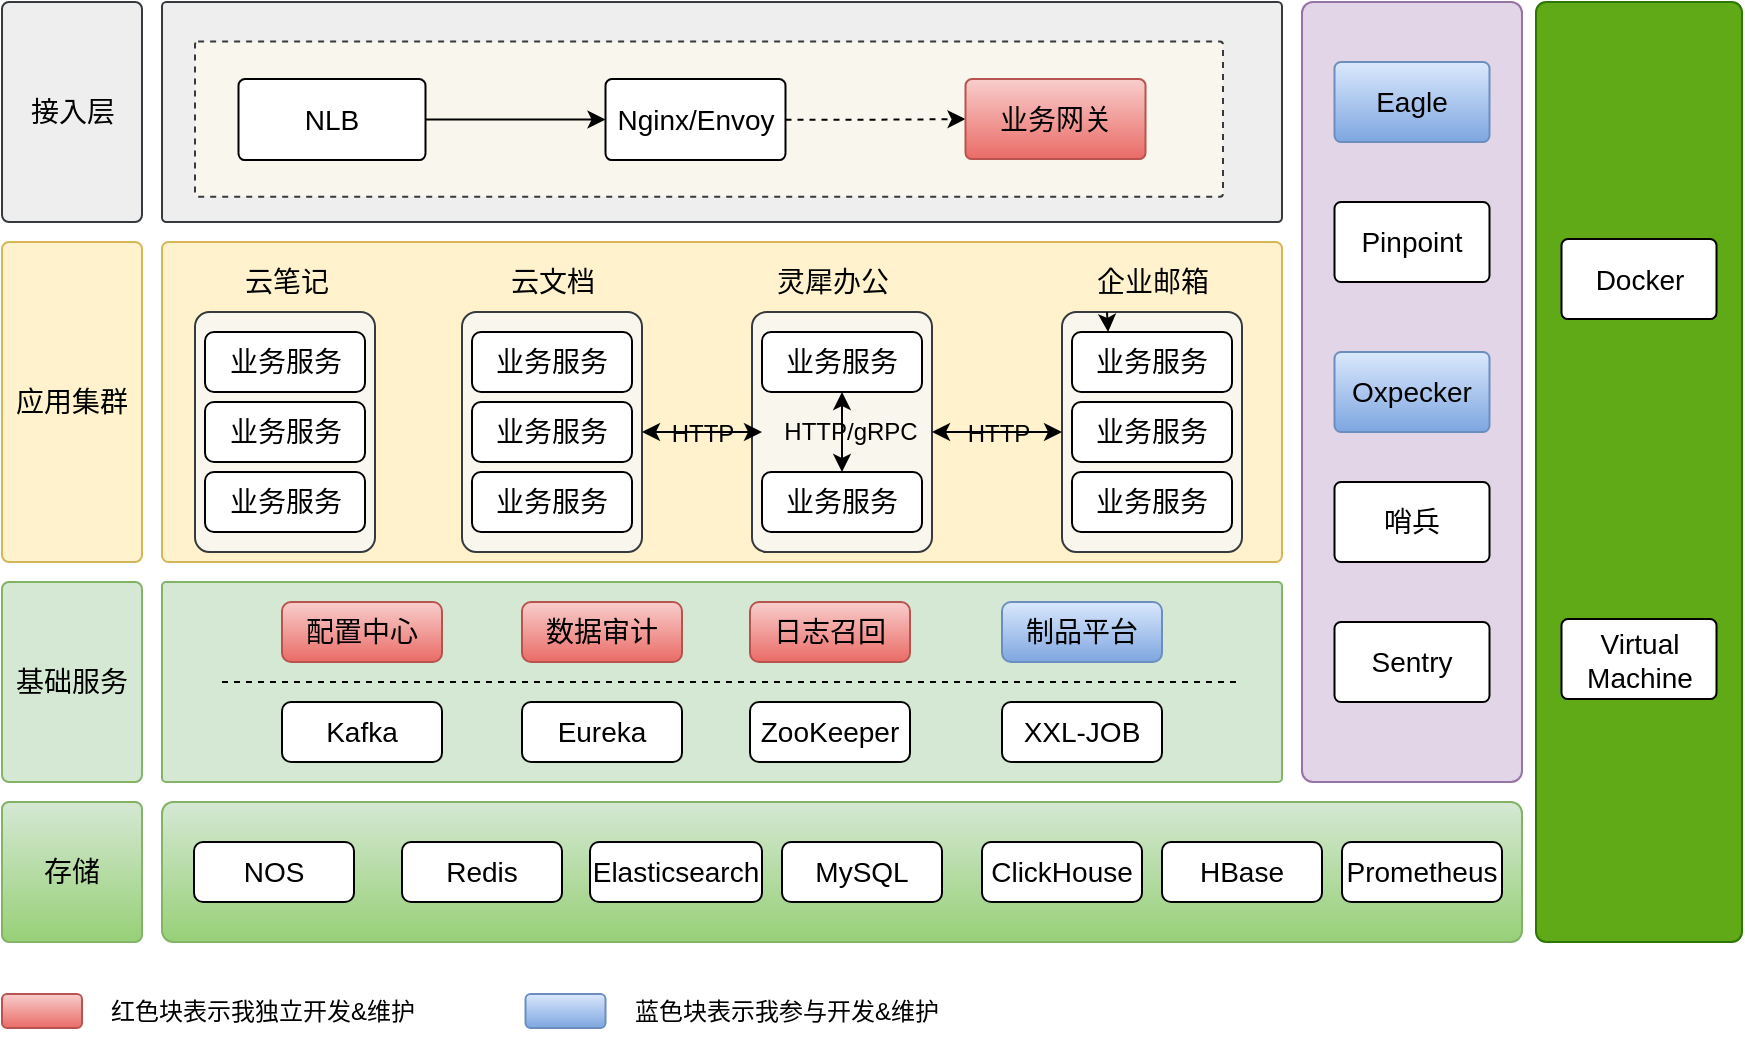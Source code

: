 <mxfile version="20.2.7" type="github" pages="8">
  <diagram id="SZeqILC4WRQRvYrKo_g2" name="灵犀架构图">
    <mxGraphModel dx="946" dy="613" grid="1" gridSize="10" guides="1" tooltips="1" connect="1" arrows="1" fold="1" page="1" pageScale="1" pageWidth="827" pageHeight="1169" math="0" shadow="0">
      <root>
        <mxCell id="0" />
        <mxCell id="1" parent="0" />
        <mxCell id="z96YX2Z_3esr8ZKRBaH9-15" value="" style="rounded=1;whiteSpace=wrap;html=1;arcSize=2;fillStyle=auto;shadow=0;glass=0;sketch=0;fillColor=#eeeeee;strokeColor=#36393d;fontSize=14;" parent="1" vertex="1">
          <mxGeometry x="140" y="80" width="560" height="110" as="geometry" />
        </mxCell>
        <mxCell id="z96YX2Z_3esr8ZKRBaH9-46" value="" style="rounded=1;whiteSpace=wrap;html=1;arcSize=2;fillStyle=auto;shadow=0;glass=0;sketch=0;dashed=1;strokeWidth=1;fillColor=#f9f7ed;strokeColor=#36393d;fontSize=14;" parent="1" vertex="1">
          <mxGeometry x="156.5" y="99.75" width="514" height="77.6" as="geometry" />
        </mxCell>
        <mxCell id="z96YX2Z_3esr8ZKRBaH9-7" value="" style="rounded=1;whiteSpace=wrap;html=1;perimeterSpacing=10;imageWidth=24;imageHeight=24;arcSize=5;fillColor=#eeeeee;strokeColor=#36393d;fontSize=14;" parent="1" vertex="1">
          <mxGeometry x="60" y="80" width="70" height="110" as="geometry" />
        </mxCell>
        <mxCell id="z96YX2Z_3esr8ZKRBaH9-6" value="接入层" style="text;html=1;align=center;verticalAlign=middle;resizable=0;points=[];autosize=1;strokeColor=none;fillColor=none;fontSize=14;" parent="1" vertex="1">
          <mxGeometry x="60" y="120" width="70" height="30" as="geometry" />
        </mxCell>
        <mxCell id="z96YX2Z_3esr8ZKRBaH9-28" value="应用集群" style="rounded=1;whiteSpace=wrap;html=1;perimeterSpacing=10;imageWidth=24;imageHeight=24;arcSize=5;fillColor=#fff2cc;strokeColor=#d6b656;fontSize=14;" parent="1" vertex="1">
          <mxGeometry x="60" y="200" width="70" height="160" as="geometry" />
        </mxCell>
        <mxCell id="z96YX2Z_3esr8ZKRBaH9-29" value="" style="rounded=1;whiteSpace=wrap;html=1;arcSize=2;fillStyle=auto;shadow=0;glass=0;sketch=0;fillColor=#fff2cc;strokeColor=#d6b656;fontSize=14;" parent="1" vertex="1">
          <mxGeometry x="140" y="200" width="560" height="160" as="geometry" />
        </mxCell>
        <mxCell id="z96YX2Z_3esr8ZKRBaH9-30" value="" style="rounded=1;whiteSpace=wrap;html=1;arcSize=8;fillStyle=auto;shadow=0;glass=0;sketch=0;fillColor=#f9f7ed;strokeColor=#36393d;fontSize=14;" parent="1" vertex="1">
          <mxGeometry x="156.5" y="235" width="90" height="120" as="geometry" />
        </mxCell>
        <mxCell id="z96YX2Z_3esr8ZKRBaH9-31" value="业务服务" style="rounded=1;whiteSpace=wrap;html=1;shadow=0;glass=0;sketch=0;fillStyle=auto;fontSize=14;" parent="1" vertex="1">
          <mxGeometry x="161.5" y="245" width="80" height="30" as="geometry" />
        </mxCell>
        <mxCell id="z96YX2Z_3esr8ZKRBaH9-32" value="业务服务" style="rounded=1;whiteSpace=wrap;html=1;shadow=0;glass=0;sketch=0;fillStyle=auto;fontSize=14;" parent="1" vertex="1">
          <mxGeometry x="161.5" y="280" width="80" height="30" as="geometry" />
        </mxCell>
        <mxCell id="z96YX2Z_3esr8ZKRBaH9-33" value="业务服务" style="rounded=1;whiteSpace=wrap;html=1;shadow=0;glass=0;sketch=0;fillStyle=auto;fontSize=14;" parent="1" vertex="1">
          <mxGeometry x="161.5" y="315" width="80" height="30" as="geometry" />
        </mxCell>
        <mxCell id="z96YX2Z_3esr8ZKRBaH9-34" value="云笔记" style="text;html=1;align=center;verticalAlign=middle;resizable=0;points=[];autosize=1;strokeColor=none;fillColor=none;fontSize=14;" parent="1" vertex="1">
          <mxGeometry x="166.5" y="205" width="70" height="30" as="geometry" />
        </mxCell>
        <mxCell id="z96YX2Z_3esr8ZKRBaH9-35" value="" style="rounded=1;whiteSpace=wrap;html=1;arcSize=8;fillStyle=auto;shadow=0;glass=0;sketch=0;fillColor=#f9f7ed;strokeColor=#36393d;fontSize=14;" parent="1" vertex="1">
          <mxGeometry x="435" y="235" width="90" height="120" as="geometry" />
        </mxCell>
        <mxCell id="z96YX2Z_3esr8ZKRBaH9-36" value="业务服务" style="rounded=1;whiteSpace=wrap;html=1;shadow=0;glass=0;sketch=0;fillStyle=auto;fontSize=14;" parent="1" vertex="1">
          <mxGeometry x="440" y="245" width="80" height="30" as="geometry" />
        </mxCell>
        <mxCell id="z96YX2Z_3esr8ZKRBaH9-38" value="业务服务" style="rounded=1;whiteSpace=wrap;html=1;shadow=0;glass=0;sketch=0;fillStyle=auto;fontSize=14;" parent="1" vertex="1">
          <mxGeometry x="440" y="315" width="80" height="30" as="geometry" />
        </mxCell>
        <mxCell id="z96YX2Z_3esr8ZKRBaH9-39" value="灵犀办公" style="text;html=1;align=center;verticalAlign=middle;resizable=0;points=[];autosize=1;strokeColor=none;fillColor=none;fontSize=14;" parent="1" vertex="1">
          <mxGeometry x="435" y="205" width="80" height="30" as="geometry" />
        </mxCell>
        <mxCell id="z96YX2Z_3esr8ZKRBaH9-40" value="" style="rounded=1;whiteSpace=wrap;html=1;arcSize=8;fillStyle=auto;shadow=0;glass=0;sketch=0;fillColor=#f9f7ed;strokeColor=#36393d;fontSize=14;" parent="1" vertex="1">
          <mxGeometry x="590" y="235" width="90" height="120" as="geometry" />
        </mxCell>
        <mxCell id="z96YX2Z_3esr8ZKRBaH9-41" value="业务服务" style="rounded=1;whiteSpace=wrap;html=1;shadow=0;glass=0;sketch=0;fillStyle=auto;fontSize=14;" parent="1" vertex="1">
          <mxGeometry x="595" y="245" width="80" height="30" as="geometry" />
        </mxCell>
        <mxCell id="z96YX2Z_3esr8ZKRBaH9-42" value="业务服务" style="rounded=1;whiteSpace=wrap;html=1;shadow=0;glass=0;sketch=0;fillStyle=auto;fontSize=14;" parent="1" vertex="1">
          <mxGeometry x="595" y="280" width="80" height="30" as="geometry" />
        </mxCell>
        <mxCell id="z96YX2Z_3esr8ZKRBaH9-43" value="业务服务" style="rounded=1;whiteSpace=wrap;html=1;shadow=0;glass=0;sketch=0;fillStyle=auto;fontSize=14;" parent="1" vertex="1">
          <mxGeometry x="595" y="315" width="80" height="30" as="geometry" />
        </mxCell>
        <mxCell id="z96YX2Z_3esr8ZKRBaH9-44" value="企业邮箱" style="text;html=1;align=center;verticalAlign=middle;resizable=0;points=[];autosize=1;strokeColor=none;fillColor=none;fontSize=14;" parent="1" vertex="1">
          <mxGeometry x="595" y="205" width="80" height="30" as="geometry" />
        </mxCell>
        <mxCell id="z96YX2Z_3esr8ZKRBaH9-47" value="基础服务" style="rounded=1;whiteSpace=wrap;html=1;perimeterSpacing=10;imageWidth=24;imageHeight=24;arcSize=5;fillColor=#d5e8d4;strokeColor=#82b366;fontSize=14;" parent="1" vertex="1">
          <mxGeometry x="60" y="370" width="70" height="100" as="geometry" />
        </mxCell>
        <mxCell id="z96YX2Z_3esr8ZKRBaH9-48" value="" style="rounded=1;whiteSpace=wrap;html=1;arcSize=2;fillStyle=auto;shadow=0;glass=0;sketch=0;fillColor=#d5e8d4;strokeColor=#82b366;fontSize=14;" parent="1" vertex="1">
          <mxGeometry x="140" y="370" width="560" height="100" as="geometry" />
        </mxCell>
        <mxCell id="z96YX2Z_3esr8ZKRBaH9-49" value="配置中心" style="rounded=1;whiteSpace=wrap;html=1;shadow=0;glass=0;sketch=0;fillStyle=auto;fontSize=14;fillColor=#f8cecc;gradientColor=#ea6b66;strokeColor=#b85450;" parent="1" vertex="1">
          <mxGeometry x="200" y="380" width="80" height="30" as="geometry" />
        </mxCell>
        <mxCell id="z96YX2Z_3esr8ZKRBaH9-50" value="数据审计" style="rounded=1;whiteSpace=wrap;html=1;shadow=0;glass=0;sketch=0;fillStyle=auto;fontSize=14;fillColor=#f8cecc;gradientColor=#ea6b66;strokeColor=#b85450;" parent="1" vertex="1">
          <mxGeometry x="320" y="380" width="80" height="30" as="geometry" />
        </mxCell>
        <mxCell id="z96YX2Z_3esr8ZKRBaH9-51" value="日志召回" style="rounded=1;whiteSpace=wrap;html=1;shadow=0;glass=0;sketch=0;fillStyle=auto;fontSize=14;fillColor=#f8cecc;strokeColor=#b85450;gradientColor=#ea6b66;" parent="1" vertex="1">
          <mxGeometry x="434" y="380" width="80" height="30" as="geometry" />
        </mxCell>
        <mxCell id="z96YX2Z_3esr8ZKRBaH9-52" value="制品平台" style="rounded=1;whiteSpace=wrap;html=1;shadow=0;glass=0;sketch=0;fillStyle=auto;fontSize=14;fillColor=#dae8fc;strokeColor=#6c8ebf;gradientColor=#7ea6e0;" parent="1" vertex="1">
          <mxGeometry x="560" y="380" width="80" height="30" as="geometry" />
        </mxCell>
        <mxCell id="z96YX2Z_3esr8ZKRBaH9-62" value="存储" style="rounded=1;whiteSpace=wrap;html=1;perimeterSpacing=10;imageWidth=24;imageHeight=24;arcSize=5;fillColor=#d5e8d4;strokeColor=#82b366;gradientColor=#97d077;fontSize=14;" parent="1" vertex="1">
          <mxGeometry x="60" y="480" width="70" height="70" as="geometry" />
        </mxCell>
        <mxCell id="z96YX2Z_3esr8ZKRBaH9-63" value="" style="rounded=1;whiteSpace=wrap;html=1;arcSize=8;fillStyle=auto;shadow=0;glass=0;sketch=0;fillColor=#d5e8d4;strokeColor=#82b366;gradientColor=#97d077;fontSize=14;" parent="1" vertex="1">
          <mxGeometry x="140" y="480" width="680" height="70" as="geometry" />
        </mxCell>
        <mxCell id="z96YX2Z_3esr8ZKRBaH9-65" value="Redis" style="rounded=1;whiteSpace=wrap;html=1;shadow=0;glass=0;sketch=0;fillStyle=auto;fontSize=14;" parent="1" vertex="1">
          <mxGeometry x="260" y="500" width="80" height="30" as="geometry" />
        </mxCell>
        <mxCell id="z96YX2Z_3esr8ZKRBaH9-66" value="Elasticsearch" style="rounded=1;whiteSpace=wrap;html=1;shadow=0;glass=0;sketch=0;fillStyle=auto;fontSize=14;" parent="1" vertex="1">
          <mxGeometry x="354" y="500" width="86" height="30" as="geometry" />
        </mxCell>
        <mxCell id="z96YX2Z_3esr8ZKRBaH9-67" value="MySQL" style="rounded=1;whiteSpace=wrap;html=1;shadow=0;glass=0;sketch=0;fillStyle=auto;fontSize=14;" parent="1" vertex="1">
          <mxGeometry x="450" y="500" width="80" height="30" as="geometry" />
        </mxCell>
        <mxCell id="z96YX2Z_3esr8ZKRBaH9-68" value="ClickHouse" style="rounded=1;whiteSpace=wrap;html=1;shadow=0;glass=0;sketch=0;fillStyle=auto;fontSize=14;" parent="1" vertex="1">
          <mxGeometry x="550" y="500" width="80" height="30" as="geometry" />
        </mxCell>
        <mxCell id="z96YX2Z_3esr8ZKRBaH9-69" value="NOS" style="rounded=1;whiteSpace=wrap;html=1;shadow=0;glass=0;sketch=0;fillStyle=auto;fontSize=14;" parent="1" vertex="1">
          <mxGeometry x="156" y="500" width="80" height="30" as="geometry" />
        </mxCell>
        <mxCell id="z96YX2Z_3esr8ZKRBaH9-70" value="" style="rounded=1;whiteSpace=wrap;html=1;arcSize=5;fillStyle=auto;shadow=0;glass=0;sketch=0;fillColor=#e1d5e7;strokeColor=#9673a6;align=center;fontSize=14;" parent="1" vertex="1">
          <mxGeometry x="710" y="80" width="110" height="390" as="geometry" />
        </mxCell>
        <mxCell id="z96YX2Z_3esr8ZKRBaH9-72" value="" style="endArrow=classic;startArrow=classic;html=1;rounded=0;strokeWidth=1;entryX=0.5;entryY=1;entryDx=0;entryDy=0;exitX=0.5;exitY=0;exitDx=0;exitDy=0;fontSize=14;" parent="1" source="z96YX2Z_3esr8ZKRBaH9-38" target="z96YX2Z_3esr8ZKRBaH9-36" edge="1">
          <mxGeometry width="50" height="50" relative="1" as="geometry">
            <mxPoint x="291.75" y="335" as="sourcePoint" />
            <mxPoint x="341.75" y="285" as="targetPoint" />
          </mxGeometry>
        </mxCell>
        <mxCell id="z96YX2Z_3esr8ZKRBaH9-73" value="&lt;font style=&quot;font-size: 12px;&quot;&gt;HTTP/gRPC&lt;/font&gt;" style="edgeLabel;html=1;align=center;verticalAlign=middle;resizable=0;points=[];labelBackgroundColor=none;fontSize=14;" parent="z96YX2Z_3esr8ZKRBaH9-72" vertex="1" connectable="0">
          <mxGeometry x="0.05" y="-4" relative="1" as="geometry">
            <mxPoint as="offset" />
          </mxGeometry>
        </mxCell>
        <mxCell id="z96YX2Z_3esr8ZKRBaH9-75" value="Kafka" style="rounded=1;whiteSpace=wrap;html=1;shadow=0;glass=0;sketch=0;fillStyle=auto;fontSize=14;" parent="1" vertex="1">
          <mxGeometry x="200" y="430" width="80" height="30" as="geometry" />
        </mxCell>
        <mxCell id="z96YX2Z_3esr8ZKRBaH9-76" value="Eureka" style="rounded=1;whiteSpace=wrap;html=1;shadow=0;glass=0;sketch=0;fillStyle=auto;fontSize=14;" parent="1" vertex="1">
          <mxGeometry x="320" y="430" width="80" height="30" as="geometry" />
        </mxCell>
        <mxCell id="z96YX2Z_3esr8ZKRBaH9-77" value="ZooKeeper" style="rounded=1;whiteSpace=wrap;html=1;shadow=0;glass=0;sketch=0;fillStyle=auto;fontSize=14;" parent="1" vertex="1">
          <mxGeometry x="434" y="430" width="80" height="30" as="geometry" />
        </mxCell>
        <mxCell id="z96YX2Z_3esr8ZKRBaH9-78" value="XXL-JOB" style="rounded=1;whiteSpace=wrap;html=1;shadow=0;glass=0;sketch=0;fillStyle=auto;fontSize=14;" parent="1" vertex="1">
          <mxGeometry x="560" y="430" width="80" height="30" as="geometry" />
        </mxCell>
        <mxCell id="z96YX2Z_3esr8ZKRBaH9-81" value="HBase" style="rounded=1;whiteSpace=wrap;html=1;shadow=0;glass=0;sketch=0;fillStyle=auto;fontSize=14;" parent="1" vertex="1">
          <mxGeometry x="640" y="500" width="80" height="30" as="geometry" />
        </mxCell>
        <mxCell id="z96YX2Z_3esr8ZKRBaH9-83" value="Prometheus" style="rounded=1;whiteSpace=wrap;html=1;shadow=0;glass=0;sketch=0;fillStyle=auto;fontSize=14;" parent="1" vertex="1">
          <mxGeometry x="730" y="500" width="80" height="30" as="geometry" />
        </mxCell>
        <mxCell id="z96YX2Z_3esr8ZKRBaH9-85" value="" style="endArrow=none;dashed=1;html=1;rounded=0;fontFamily=Verdana;strokeWidth=1;fontSize=14;" parent="1" edge="1">
          <mxGeometry width="50" height="50" relative="1" as="geometry">
            <mxPoint x="170" y="420" as="sourcePoint" />
            <mxPoint x="680" y="420" as="targetPoint" />
          </mxGeometry>
        </mxCell>
        <mxCell id="z96YX2Z_3esr8ZKRBaH9-97" style="edgeStyle=orthogonalEdgeStyle;rounded=0;orthogonalLoop=1;jettySize=auto;html=1;entryX=0;entryY=0.5;entryDx=0;entryDy=0;fontFamily=Verdana;strokeWidth=1;dashed=1;fontSize=14;" parent="1" source="z96YX2Z_3esr8ZKRBaH9-91" target="z96YX2Z_3esr8ZKRBaH9-95" edge="1">
          <mxGeometry relative="1" as="geometry" />
        </mxCell>
        <mxCell id="z96YX2Z_3esr8ZKRBaH9-91" value="Nginx/Envoy" style="rounded=1;whiteSpace=wrap;html=1;arcSize=8;fillStyle=auto;shadow=0;glass=0;sketch=0;fontSize=14;" parent="1" vertex="1">
          <mxGeometry x="361.75" y="118.55" width="90" height="40.5" as="geometry" />
        </mxCell>
        <mxCell id="z96YX2Z_3esr8ZKRBaH9-96" value="" style="edgeStyle=orthogonalEdgeStyle;rounded=0;orthogonalLoop=1;jettySize=auto;html=1;fontFamily=Verdana;strokeWidth=1;fontSize=14;" parent="1" source="z96YX2Z_3esr8ZKRBaH9-94" target="z96YX2Z_3esr8ZKRBaH9-91" edge="1">
          <mxGeometry relative="1" as="geometry" />
        </mxCell>
        <mxCell id="z96YX2Z_3esr8ZKRBaH9-94" value="NLB" style="rounded=1;whiteSpace=wrap;html=1;arcSize=8;fillStyle=auto;shadow=0;glass=0;sketch=0;fontSize=14;" parent="1" vertex="1">
          <mxGeometry x="178.25" y="118.55" width="93.5" height="40.5" as="geometry" />
        </mxCell>
        <mxCell id="z96YX2Z_3esr8ZKRBaH9-95" value="业务网关" style="rounded=1;whiteSpace=wrap;html=1;arcSize=8;fillStyle=auto;shadow=0;glass=0;sketch=0;fontSize=14;fillColor=#f8cecc;gradientColor=#ea6b66;strokeColor=#b85450;" parent="1" vertex="1">
          <mxGeometry x="541.75" y="118.55" width="90" height="40" as="geometry" />
        </mxCell>
        <mxCell id="z96YX2Z_3esr8ZKRBaH9-98" value="Pinpoint" style="rounded=1;whiteSpace=wrap;html=1;arcSize=8;fillStyle=auto;shadow=0;glass=0;sketch=0;fontSize=14;" parent="1" vertex="1">
          <mxGeometry x="726.25" y="180" width="77.5" height="40" as="geometry" />
        </mxCell>
        <mxCell id="z96YX2Z_3esr8ZKRBaH9-101" value="Eagle" style="rounded=1;whiteSpace=wrap;html=1;arcSize=8;fillStyle=auto;shadow=0;glass=0;sketch=0;fontSize=14;fillColor=#dae8fc;gradientColor=#7ea6e0;strokeColor=#6c8ebf;" parent="1" vertex="1">
          <mxGeometry x="726.25" y="110" width="77.5" height="40" as="geometry" />
        </mxCell>
        <mxCell id="z96YX2Z_3esr8ZKRBaH9-102" value="Oxpecker" style="rounded=1;whiteSpace=wrap;html=1;arcSize=8;fillStyle=auto;shadow=0;glass=0;sketch=0;fontSize=14;fillColor=#dae8fc;gradientColor=#7ea6e0;strokeColor=#6c8ebf;" parent="1" vertex="1">
          <mxGeometry x="726.25" y="255" width="77.5" height="40" as="geometry" />
        </mxCell>
        <mxCell id="UBHEA0RbHnU4MNlAUWAK-3" value="哨兵" style="rounded=1;whiteSpace=wrap;html=1;arcSize=8;fillStyle=auto;shadow=0;glass=0;sketch=0;fontSize=14;" parent="1" vertex="1">
          <mxGeometry x="726.25" y="320" width="77.5" height="40" as="geometry" />
        </mxCell>
        <mxCell id="UBHEA0RbHnU4MNlAUWAK-5" value="" style="rounded=1;whiteSpace=wrap;html=1;arcSize=5;fillStyle=auto;shadow=0;glass=0;sketch=0;align=center;fillColor=#60a917;fontColor=#ffffff;strokeColor=#2D7600;fontSize=14;" parent="1" vertex="1">
          <mxGeometry x="827" y="80" width="103" height="470" as="geometry" />
        </mxCell>
        <mxCell id="UBHEA0RbHnU4MNlAUWAK-7" value="Docker" style="rounded=1;whiteSpace=wrap;html=1;arcSize=8;fillStyle=auto;shadow=0;glass=0;sketch=0;fontSize=14;" parent="1" vertex="1">
          <mxGeometry x="839.75" y="198.55" width="77.5" height="40" as="geometry" />
        </mxCell>
        <mxCell id="UBHEA0RbHnU4MNlAUWAK-8" value="Virtual Machine" style="rounded=1;whiteSpace=wrap;html=1;arcSize=8;fillStyle=auto;shadow=0;glass=0;sketch=0;fontSize=14;" parent="1" vertex="1">
          <mxGeometry x="839.75" y="388.55" width="77.5" height="40" as="geometry" />
        </mxCell>
        <mxCell id="UBHEA0RbHnU4MNlAUWAK-9" style="edgeStyle=orthogonalEdgeStyle;rounded=0;orthogonalLoop=1;jettySize=auto;html=1;exitX=0.25;exitY=0;exitDx=0;exitDy=0;entryX=0.256;entryY=0.083;entryDx=0;entryDy=0;entryPerimeter=0;dashed=1;fontFamily=Verdana;strokeWidth=1;fontSize=14;" parent="1" source="z96YX2Z_3esr8ZKRBaH9-40" target="z96YX2Z_3esr8ZKRBaH9-40" edge="1">
          <mxGeometry relative="1" as="geometry" />
        </mxCell>
        <mxCell id="P-YujoYRVAD8OntFmW3c-2" value="Sentry" style="rounded=1;whiteSpace=wrap;html=1;arcSize=8;fillStyle=auto;shadow=0;glass=0;sketch=0;fontSize=14;" parent="1" vertex="1">
          <mxGeometry x="726.25" y="390" width="77.5" height="40" as="geometry" />
        </mxCell>
        <mxCell id="P1oTxDfYXLuIh1gySndn-6" value="" style="rounded=1;whiteSpace=wrap;html=1;arcSize=8;fillStyle=auto;shadow=0;glass=0;sketch=0;fillColor=#f9f7ed;strokeColor=#36393d;fontSize=14;" vertex="1" parent="1">
          <mxGeometry x="290" y="235" width="90" height="120" as="geometry" />
        </mxCell>
        <mxCell id="P1oTxDfYXLuIh1gySndn-7" value="业务服务" style="rounded=1;whiteSpace=wrap;html=1;shadow=0;glass=0;sketch=0;fillStyle=auto;fontSize=14;" vertex="1" parent="1">
          <mxGeometry x="295" y="245" width="80" height="30" as="geometry" />
        </mxCell>
        <mxCell id="P1oTxDfYXLuIh1gySndn-8" value="业务服务" style="rounded=1;whiteSpace=wrap;html=1;shadow=0;glass=0;sketch=0;fillStyle=auto;fontSize=14;" vertex="1" parent="1">
          <mxGeometry x="295" y="280" width="80" height="30" as="geometry" />
        </mxCell>
        <mxCell id="z96YX2Z_3esr8ZKRBaH9-74" value="&lt;span style=&quot;font-size: 12px;&quot;&gt;HTTP&lt;/span&gt;" style="endArrow=classic;startArrow=classic;html=1;rounded=0;strokeWidth=1;entryX=0;entryY=0.5;entryDx=0;entryDy=0;exitX=1;exitY=0.5;exitDx=0;exitDy=0;labelBackgroundColor=none;fontSize=14;" parent="1" source="z96YX2Z_3esr8ZKRBaH9-35" target="z96YX2Z_3esr8ZKRBaH9-40" edge="1">
          <mxGeometry width="50" height="50" relative="1" as="geometry">
            <mxPoint x="471.75" y="325" as="sourcePoint" />
            <mxPoint x="521.75" y="275" as="targetPoint" />
          </mxGeometry>
        </mxCell>
        <mxCell id="P1oTxDfYXLuIh1gySndn-9" value="业务服务" style="rounded=1;whiteSpace=wrap;html=1;shadow=0;glass=0;sketch=0;fillStyle=auto;fontSize=14;" vertex="1" parent="1">
          <mxGeometry x="295" y="315" width="80" height="30" as="geometry" />
        </mxCell>
        <mxCell id="P1oTxDfYXLuIh1gySndn-10" value="云文档" style="text;html=1;align=center;verticalAlign=middle;resizable=0;points=[];autosize=1;strokeColor=none;fillColor=none;fontSize=14;" vertex="1" parent="1">
          <mxGeometry x="300" y="205" width="70" height="30" as="geometry" />
        </mxCell>
        <mxCell id="P1oTxDfYXLuIh1gySndn-12" value="&lt;span style=&quot;font-size: 12px;&quot;&gt;HTTP&lt;/span&gt;" style="endArrow=classic;startArrow=classic;html=1;rounded=0;strokeWidth=1;exitX=1;exitY=0.5;exitDx=0;exitDy=0;labelBackgroundColor=none;fontSize=14;" edge="1" parent="1" source="P1oTxDfYXLuIh1gySndn-6">
          <mxGeometry width="50" height="50" relative="1" as="geometry">
            <mxPoint x="535" y="305" as="sourcePoint" />
            <mxPoint x="440" y="295" as="targetPoint" />
          </mxGeometry>
        </mxCell>
        <mxCell id="P1oTxDfYXLuIh1gySndn-15" value="" style="rounded=1;whiteSpace=wrap;html=1;shadow=0;glass=0;sketch=0;fillStyle=auto;fontSize=14;fillColor=#f8cecc;strokeColor=#b85450;gradientColor=#ea6b66;" vertex="1" parent="1">
          <mxGeometry x="60" y="576" width="40" height="17" as="geometry" />
        </mxCell>
        <mxCell id="P1oTxDfYXLuIh1gySndn-16" value="红色块表示我独立开发&amp;amp;维护" style="text;html=1;align=center;verticalAlign=middle;resizable=0;points=[];autosize=1;strokeColor=none;fillColor=none;fontSize=12;" vertex="1" parent="1">
          <mxGeometry x="100" y="570" width="180" height="30" as="geometry" />
        </mxCell>
        <mxCell id="P1oTxDfYXLuIh1gySndn-20" value="" style="rounded=1;whiteSpace=wrap;html=1;shadow=0;glass=0;sketch=0;fillStyle=auto;fontSize=14;fillColor=#dae8fc;strokeColor=#6c8ebf;gradientColor=#7ea6e0;" vertex="1" parent="1">
          <mxGeometry x="321.75" y="576" width="40" height="17" as="geometry" />
        </mxCell>
        <mxCell id="P1oTxDfYXLuIh1gySndn-21" value="蓝色块表示我参与开发&amp;amp;维护" style="text;html=1;align=center;verticalAlign=middle;resizable=0;points=[];autosize=1;strokeColor=none;fillColor=none;fontSize=12;" vertex="1" parent="1">
          <mxGeometry x="361.75" y="570" width="180" height="30" as="geometry" />
        </mxCell>
      </root>
    </mxGraphModel>
  </diagram>
  <diagram id="Sl6LaS62WaYtyplBvPl4" name="eagle数据流程图">
    <mxGraphModel dx="2088" dy="817" grid="1" gridSize="10" guides="1" tooltips="1" connect="1" arrows="1" fold="1" page="1" pageScale="1" pageWidth="827" pageHeight="1169" math="0" shadow="0">
      <root>
        <mxCell id="0" />
        <mxCell id="1" parent="0" />
        <mxCell id="JpRz-c9aTU3CN5bPfdMy-83" value="" style="rounded=1;whiteSpace=wrap;html=1;arcSize=5;fillStyle=auto;shadow=0;glass=0;sketch=0;align=center;imageHeight=24;fillColor=#d0cee2;strokeColor=#56517e;" parent="1" vertex="1">
          <mxGeometry x="-320" y="1070.29" width="1130" height="100" as="geometry" />
        </mxCell>
        <mxCell id="JpRz-c9aTU3CN5bPfdMy-81" value="" style="rounded=1;whiteSpace=wrap;html=1;arcSize=5;fillStyle=auto;shadow=0;glass=0;sketch=0;align=center;imageHeight=24;fillColor=#ffe6cc;strokeColor=#d79b00;" parent="1" vertex="1">
          <mxGeometry x="-320" y="890" width="1130" height="110" as="geometry" />
        </mxCell>
        <mxCell id="JpRz-c9aTU3CN5bPfdMy-80" value="" style="rounded=1;whiteSpace=wrap;html=1;arcSize=5;fillStyle=auto;shadow=0;glass=0;sketch=0;align=center;imageHeight=24;fillColor=#d5e8d4;strokeColor=#82b366;" parent="1" vertex="1">
          <mxGeometry x="-320" y="670" width="1130" height="140" as="geometry" />
        </mxCell>
        <mxCell id="JpRz-c9aTU3CN5bPfdMy-79" value="" style="rounded=1;whiteSpace=wrap;html=1;arcSize=5;fillStyle=auto;shadow=0;glass=0;sketch=0;align=center;imageHeight=24;fillColor=#dae8fc;strokeColor=#6c8ebf;" parent="1" vertex="1">
          <mxGeometry x="-320" y="440" width="1130" height="150" as="geometry" />
        </mxCell>
        <mxCell id="JpRz-c9aTU3CN5bPfdMy-59" value="" style="endArrow=classic;html=1;rounded=0;jumpStyle=arc;jumpSize=12;dashed=1;entryX=0.5;entryY=0;entryDx=0;entryDy=0;exitX=0.75;exitY=1;exitDx=0;exitDy=0;" parent="1" source="JpRz-c9aTU3CN5bPfdMy-24" target="JpRz-c9aTU3CN5bPfdMy-57" edge="1">
          <mxGeometry width="50" height="50" relative="1" as="geometry">
            <mxPoint x="50" y="930" as="sourcePoint" />
            <mxPoint x="100" y="880" as="targetPoint" />
            <Array as="points">
              <mxPoint x="123" y="880" />
              <mxPoint x="513" y="880" />
            </Array>
          </mxGeometry>
        </mxCell>
        <mxCell id="JpRz-c9aTU3CN5bPfdMy-62" value="&lt;font style=&quot;font-size: 14px;&quot;&gt;链路数据&lt;/font&gt;" style="edgeLabel;html=1;align=center;verticalAlign=middle;resizable=0;points=[];" parent="JpRz-c9aTU3CN5bPfdMy-59" vertex="1" connectable="0">
          <mxGeometry x="-0.845" y="1" relative="1" as="geometry">
            <mxPoint y="-1" as="offset" />
          </mxGeometry>
        </mxCell>
        <mxCell id="JpRz-c9aTU3CN5bPfdMy-57" value="" style="rounded=1;whiteSpace=wrap;html=1;arcSize=5;fillStyle=auto;shadow=0;glass=0;sketch=0;align=center;imageHeight=24;dashed=1;fillColor=#fad9d5;strokeColor=#ae4132;" parent="1" vertex="1">
          <mxGeometry x="380" y="910" width="266.62" height="80" as="geometry" />
        </mxCell>
        <mxCell id="JpRz-c9aTU3CN5bPfdMy-36" style="edgeStyle=elbowEdgeStyle;rounded=0;orthogonalLoop=1;jettySize=auto;html=1;entryX=1;entryY=0.5;entryDx=0;entryDy=0;dashed=1;jumpStyle=none;jumpSize=60;" parent="1" source="JpRz-c9aTU3CN5bPfdMy-21" target="JpRz-c9aTU3CN5bPfdMy-24" edge="1">
          <mxGeometry relative="1" as="geometry">
            <Array as="points" />
          </mxGeometry>
        </mxCell>
        <mxCell id="JpRz-c9aTU3CN5bPfdMy-78" value="&lt;font style=&quot;font-size: 14px;&quot;&gt;URL &amp;amp; Span数据&lt;/font&gt;" style="edgeLabel;html=1;align=center;verticalAlign=middle;resizable=0;points=[];" parent="JpRz-c9aTU3CN5bPfdMy-36" vertex="1" connectable="0">
          <mxGeometry x="-0.308" y="2" relative="1" as="geometry">
            <mxPoint x="20" y="-2" as="offset" />
          </mxGeometry>
        </mxCell>
        <mxCell id="JpRz-c9aTU3CN5bPfdMy-21" value="" style="rounded=1;whiteSpace=wrap;html=1;arcSize=5;fillStyle=auto;shadow=0;glass=0;sketch=0;align=center;imageHeight=24;dashed=1;fillColor=#d0cee2;strokeColor=#56517e;" parent="1" vertex="1">
          <mxGeometry x="448.37" y="690" width="190" height="110" as="geometry" />
        </mxCell>
        <mxCell id="JpRz-c9aTU3CN5bPfdMy-32" style="edgeStyle=orthogonalEdgeStyle;rounded=0;orthogonalLoop=1;jettySize=auto;html=1;entryX=0.75;entryY=0;entryDx=0;entryDy=0;dashed=1;exitX=0.25;exitY=1;exitDx=0;exitDy=0;jumpStyle=arc;jumpSize=12;" parent="1" source="JpRz-c9aTU3CN5bPfdMy-4" target="C4hprpsmrjFJ4n2raPfl-7" edge="1">
          <mxGeometry relative="1" as="geometry">
            <Array as="points">
              <mxPoint x="420" y="650" />
              <mxPoint x="290" y="650" />
            </Array>
          </mxGeometry>
        </mxCell>
        <mxCell id="JpRz-c9aTU3CN5bPfdMy-40" value="&lt;font style=&quot;font-size: 14px;&quot;&gt;应用日志&lt;/font&gt;" style="edgeLabel;html=1;align=center;verticalAlign=middle;resizable=0;points=[];" parent="JpRz-c9aTU3CN5bPfdMy-32" vertex="1" connectable="0">
          <mxGeometry x="-0.79" y="3" relative="1" as="geometry">
            <mxPoint y="-1" as="offset" />
          </mxGeometry>
        </mxCell>
        <mxCell id="JpRz-c9aTU3CN5bPfdMy-34" style="edgeStyle=orthogonalEdgeStyle;rounded=0;orthogonalLoop=1;jettySize=auto;html=1;entryX=0.5;entryY=0;entryDx=0;entryDy=0;dashed=1;" parent="1" source="JpRz-c9aTU3CN5bPfdMy-4" target="JpRz-c9aTU3CN5bPfdMy-21" edge="1">
          <mxGeometry relative="1" as="geometry" />
        </mxCell>
        <mxCell id="JpRz-c9aTU3CN5bPfdMy-42" value="&lt;font style=&quot;font-size: 14px;&quot;&gt;APM数据&lt;/font&gt;" style="edgeLabel;html=1;align=center;verticalAlign=middle;resizable=0;points=[];" parent="JpRz-c9aTU3CN5bPfdMy-34" vertex="1" connectable="0">
          <mxGeometry x="-0.127" y="1" relative="1" as="geometry">
            <mxPoint y="-1" as="offset" />
          </mxGeometry>
        </mxCell>
        <mxCell id="JpRz-c9aTU3CN5bPfdMy-4" value="" style="rounded=1;whiteSpace=wrap;html=1;arcSize=5;fillStyle=auto;shadow=0;glass=0;sketch=0;align=center;imageHeight=24;dashed=1;fillColor=#cce5ff;strokeColor=#36393d;" parent="1" vertex="1">
          <mxGeometry x="296.75" y="460" width="493.25" height="110" as="geometry" />
        </mxCell>
        <mxCell id="JpRz-c9aTU3CN5bPfdMy-31" style="edgeStyle=orthogonalEdgeStyle;rounded=0;orthogonalLoop=1;jettySize=auto;html=1;entryX=0.25;entryY=0;entryDx=0;entryDy=0;dashed=1;exitX=0.75;exitY=1;exitDx=0;exitDy=0;jumpSize=13;jumpStyle=arc;" parent="1" source="SVHiwuTX-WS42KIWcYjz-1" target="C4hprpsmrjFJ4n2raPfl-7" edge="1">
          <mxGeometry relative="1" as="geometry">
            <Array as="points">
              <mxPoint x="151" y="650" />
              <mxPoint x="230" y="650" />
            </Array>
          </mxGeometry>
        </mxCell>
        <mxCell id="JpRz-c9aTU3CN5bPfdMy-39" value="&lt;font style=&quot;font-size: 14px;&quot;&gt;网关日志&lt;/font&gt;" style="edgeLabel;html=1;align=center;verticalAlign=middle;resizable=0;points=[];fontSize=16;" parent="JpRz-c9aTU3CN5bPfdMy-31" vertex="1" connectable="0">
          <mxGeometry x="-0.794" relative="1" as="geometry">
            <mxPoint x="-3" y="-1" as="offset" />
          </mxGeometry>
        </mxCell>
        <mxCell id="JpRz-c9aTU3CN5bPfdMy-35" style="edgeStyle=orthogonalEdgeStyle;rounded=0;orthogonalLoop=1;jettySize=auto;html=1;entryX=0.5;entryY=0;entryDx=0;entryDy=0;dashed=1;exitX=0.25;exitY=1;exitDx=0;exitDy=0;" parent="1" source="SVHiwuTX-WS42KIWcYjz-1" target="JpRz-c9aTU3CN5bPfdMy-24" edge="1">
          <mxGeometry relative="1" as="geometry" />
        </mxCell>
        <mxCell id="JpRz-c9aTU3CN5bPfdMy-38" value="&lt;font style=&quot;font-size: 14px;&quot;&gt;网关日志&lt;/font&gt;" style="edgeLabel;html=1;align=center;verticalAlign=middle;resizable=0;points=[];" parent="JpRz-c9aTU3CN5bPfdMy-35" vertex="1" connectable="0">
          <mxGeometry x="-0.276" y="2" relative="1" as="geometry">
            <mxPoint x="-3" as="offset" />
          </mxGeometry>
        </mxCell>
        <mxCell id="JpRz-c9aTU3CN5bPfdMy-77" style="edgeStyle=elbowEdgeStyle;rounded=0;jumpStyle=arc;jumpSize=12;orthogonalLoop=1;jettySize=auto;html=1;" parent="1" source="SVHiwuTX-WS42KIWcYjz-1" target="JpRz-c9aTU3CN5bPfdMy-4" edge="1">
          <mxGeometry relative="1" as="geometry" />
        </mxCell>
        <mxCell id="SVHiwuTX-WS42KIWcYjz-1" value="" style="rounded=1;whiteSpace=wrap;html=1;arcSize=5;fillStyle=auto;shadow=0;glass=0;sketch=0;align=center;imageHeight=24;dashed=1;fillColor=#cce5ff;strokeColor=#36393d;" parent="1" vertex="1">
          <mxGeometry x="38.5" y="450" width="150" height="130" as="geometry" />
        </mxCell>
        <mxCell id="JpRz-c9aTU3CN5bPfdMy-28" style="edgeStyle=orthogonalEdgeStyle;rounded=0;orthogonalLoop=1;jettySize=auto;html=1;entryX=0.25;entryY=0;entryDx=0;entryDy=0;dashed=1;" parent="1" target="JpRz-c9aTU3CN5bPfdMy-24" edge="1">
          <mxGeometry relative="1" as="geometry">
            <mxPoint x="-135" y="545" as="sourcePoint" />
            <Array as="points">
              <mxPoint x="-135" y="650" />
              <mxPoint x="28" y="650" />
            </Array>
          </mxGeometry>
        </mxCell>
        <mxCell id="JpRz-c9aTU3CN5bPfdMy-37" value="&lt;font style=&quot;font-size: 14px;&quot;&gt;埋点数据&lt;/font&gt;" style="edgeLabel;html=1;align=center;verticalAlign=middle;resizable=0;points=[];" parent="JpRz-c9aTU3CN5bPfdMy-28" vertex="1" connectable="0">
          <mxGeometry x="-0.529" relative="1" as="geometry">
            <mxPoint as="offset" />
          </mxGeometry>
        </mxCell>
        <mxCell id="C4hprpsmrjFJ4n2raPfl-5" value="&lt;font style=&quot;font-size: 16px;&quot;&gt;Nginx&lt;/font&gt;" style="whiteSpace=wrap;html=1;rounded=1;" parent="1" vertex="1">
          <mxGeometry x="53.5" y="470" width="120" height="40" as="geometry" />
        </mxCell>
        <mxCell id="JpRz-c9aTU3CN5bPfdMy-71" style="edgeStyle=elbowEdgeStyle;rounded=0;jumpStyle=arc;jumpSize=12;orthogonalLoop=1;jettySize=auto;html=1;entryX=0.5;entryY=0;entryDx=0;entryDy=0;" parent="1" source="C4hprpsmrjFJ4n2raPfl-7" edge="1">
          <mxGeometry relative="1" as="geometry">
            <mxPoint x="265" y="1080" as="targetPoint" />
          </mxGeometry>
        </mxCell>
        <mxCell id="JpRz-c9aTU3CN5bPfdMy-87" value="&lt;font style=&quot;font-size: 20px;&quot;&gt;Loggin&lt;/font&gt;" style="edgeLabel;html=1;align=center;verticalAlign=middle;resizable=0;points=[];" parent="JpRz-c9aTU3CN5bPfdMy-71" vertex="1" connectable="0">
          <mxGeometry x="0.158" y="-1" relative="1" as="geometry">
            <mxPoint y="4" as="offset" />
          </mxGeometry>
        </mxCell>
        <mxCell id="C4hprpsmrjFJ4n2raPfl-7" value="Elasticsearch" style="whiteSpace=wrap;html=1;rounded=1;fontSize=16;" parent="1" vertex="1">
          <mxGeometry x="200" y="920" width="120" height="60" as="geometry" />
        </mxCell>
        <mxCell id="C4hprpsmrjFJ4n2raPfl-17" value="HBase" style="whiteSpace=wrap;html=1;rounded=1;fontSize=16;" parent="1" vertex="1">
          <mxGeometry x="670" y="920" width="120" height="60" as="geometry" />
        </mxCell>
        <mxCell id="JpRz-c9aTU3CN5bPfdMy-72" style="edgeStyle=elbowEdgeStyle;rounded=0;jumpStyle=arc;jumpSize=12;orthogonalLoop=1;jettySize=auto;html=1;entryX=0.413;entryY=0;entryDx=0;entryDy=0;entryPerimeter=0;" parent="1" source="C4hprpsmrjFJ4n2raPfl-23" edge="1">
          <mxGeometry relative="1" as="geometry">
            <mxPoint x="-61.645" y="1080" as="targetPoint" />
          </mxGeometry>
        </mxCell>
        <mxCell id="JpRz-c9aTU3CN5bPfdMy-86" value="&lt;font style=&quot;font-size: 20px;&quot;&gt;Metrics&lt;/font&gt;" style="edgeLabel;html=1;align=center;verticalAlign=middle;resizable=0;points=[];labelBackgroundColor=#FFFFFF;fontColor=#000000;fontSize=12;" parent="JpRz-c9aTU3CN5bPfdMy-72" vertex="1" connectable="0">
          <mxGeometry x="0.096" y="4" relative="1" as="geometry">
            <mxPoint y="4" as="offset" />
          </mxGeometry>
        </mxCell>
        <mxCell id="C4hprpsmrjFJ4n2raPfl-23" value="Prometheus" style="whiteSpace=wrap;html=1;rounded=1;fontSize=16;" parent="1" vertex="1">
          <mxGeometry x="-121.62" y="920" width="120" height="60" as="geometry" />
        </mxCell>
        <mxCell id="C4hprpsmrjFJ4n2raPfl-28" value="Redis" style="whiteSpace=wrap;html=1;rounded=1;fontSize=16;" parent="1" vertex="1">
          <mxGeometry x="518.37" y="920" width="120" height="60" as="geometry" />
        </mxCell>
        <mxCell id="C4hprpsmrjFJ4n2raPfl-35" value="网关监控" style="whiteSpace=wrap;html=1;fillColor=#d5e8d4;strokeColor=#82b366;gradientColor=#97d077;fontSize=16;arcSize=12;" parent="1" vertex="1">
          <mxGeometry x="-195" y="1095.29" width="105" height="50" as="geometry" />
        </mxCell>
        <mxCell id="6S40UeyELgvFpQEIoVue-4" value="&lt;font style=&quot;font-size: 16px;&quot;&gt;Envoy&lt;/font&gt;" style="whiteSpace=wrap;html=1;rounded=1;" parent="1" vertex="1">
          <mxGeometry x="53.5" y="520" width="120" height="40" as="geometry" />
        </mxCell>
        <mxCell id="JpRz-c9aTU3CN5bPfdMy-5" value="Nginx" style="whiteSpace=wrap;html=1;rounded=1;" parent="1" vertex="1">
          <mxGeometry x="620" y="485" width="120" height="40" as="geometry" />
        </mxCell>
        <mxCell id="JpRz-c9aTU3CN5bPfdMy-6" value="Envoy" style="whiteSpace=wrap;html=1;rounded=1;" parent="1" vertex="1">
          <mxGeometry x="470" y="485" width="120" height="40" as="geometry" />
        </mxCell>
        <mxCell id="JpRz-c9aTU3CN5bPfdMy-7" value="Nginx" style="whiteSpace=wrap;html=1;rounded=1;" parent="1" vertex="1">
          <mxGeometry x="630" y="495" width="120" height="40" as="geometry" />
        </mxCell>
        <mxCell id="JpRz-c9aTU3CN5bPfdMy-8" value="云笔记" style="whiteSpace=wrap;html=1;rounded=1;fontSize=16;" parent="1" vertex="1">
          <mxGeometry x="640" y="505" width="120" height="40" as="geometry" />
        </mxCell>
        <mxCell id="JpRz-c9aTU3CN5bPfdMy-9" value="Envoy" style="whiteSpace=wrap;html=1;rounded=1;" parent="1" vertex="1">
          <mxGeometry x="480" y="495" width="120" height="40" as="geometry" />
        </mxCell>
        <mxCell id="JpRz-c9aTU3CN5bPfdMy-10" value="灵犀办公" style="whiteSpace=wrap;html=1;rounded=1;fontSize=16;" parent="1" vertex="1">
          <mxGeometry x="490" y="505" width="120" height="40" as="geometry" />
        </mxCell>
        <mxCell id="JpRz-c9aTU3CN5bPfdMy-11" value="灵犀办公" style="whiteSpace=wrap;html=1;rounded=1;" parent="1" vertex="1">
          <mxGeometry x="320" y="485" width="120" height="40" as="geometry" />
        </mxCell>
        <mxCell id="JpRz-c9aTU3CN5bPfdMy-12" value="灵犀办公" style="whiteSpace=wrap;html=1;rounded=1;" parent="1" vertex="1">
          <mxGeometry x="330" y="495" width="120" height="40" as="geometry" />
        </mxCell>
        <mxCell id="JpRz-c9aTU3CN5bPfdMy-13" value="企业邮箱" style="whiteSpace=wrap;html=1;rounded=1;fontSize=16;" parent="1" vertex="1">
          <mxGeometry x="340" y="505" width="120" height="40" as="geometry" />
        </mxCell>
        <mxCell id="JpRz-c9aTU3CN5bPfdMy-15" value="Pinpoint" style="whiteSpace=wrap;html=1;rounded=1;" parent="1" vertex="1">
          <mxGeometry x="476.75" y="715" width="120" height="40" as="geometry" />
        </mxCell>
        <mxCell id="JpRz-c9aTU3CN5bPfdMy-16" value="Pinpoint" style="whiteSpace=wrap;html=1;rounded=1;" parent="1" vertex="1">
          <mxGeometry x="486.75" y="725" width="120" height="40" as="geometry" />
        </mxCell>
        <mxCell id="JpRz-c9aTU3CN5bPfdMy-20" value="Pinpoint" style="whiteSpace=wrap;html=1;rounded=1;fontSize=16;" parent="1" vertex="1">
          <mxGeometry x="496.75" y="735" width="120" height="40" as="geometry" />
        </mxCell>
        <mxCell id="JpRz-c9aTU3CN5bPfdMy-22" value="Elasticsearch" style="whiteSpace=wrap;html=1;rounded=1;fontSize=16;" parent="1" vertex="1">
          <mxGeometry x="388.37" y="920" width="120" height="60" as="geometry" />
        </mxCell>
        <mxCell id="JpRz-c9aTU3CN5bPfdMy-24" value="" style="rounded=1;whiteSpace=wrap;html=1;arcSize=5;fillStyle=auto;shadow=0;glass=0;sketch=0;align=center;imageHeight=24;dashed=1;fillColor=#d0cee2;strokeColor=#56517e;" parent="1" vertex="1">
          <mxGeometry x="-20" y="690" width="190" height="110" as="geometry" />
        </mxCell>
        <mxCell id="JpRz-c9aTU3CN5bPfdMy-25" value="Pinpoint" style="whiteSpace=wrap;html=1;rounded=1;" parent="1" vertex="1">
          <mxGeometry x="8.38" y="715" width="120" height="40" as="geometry" />
        </mxCell>
        <mxCell id="JpRz-c9aTU3CN5bPfdMy-26" value="Pinpoint" style="whiteSpace=wrap;html=1;rounded=1;" parent="1" vertex="1">
          <mxGeometry x="18.38" y="725" width="120" height="40" as="geometry" />
        </mxCell>
        <mxCell id="JpRz-c9aTU3CN5bPfdMy-27" value="Eagle" style="whiteSpace=wrap;html=1;rounded=1;fontSize=16;" parent="1" vertex="1">
          <mxGeometry x="28.38" y="735" width="120" height="40" as="geometry" />
        </mxCell>
        <mxCell id="JpRz-c9aTU3CN5bPfdMy-48" value="" style="endArrow=classic;html=1;rounded=0;dashed=1;jumpStyle=none;jumpSize=12;exitX=0.75;exitY=1;exitDx=0;exitDy=0;entryX=0.5;entryY=0;entryDx=0;entryDy=0;" parent="1" source="JpRz-c9aTU3CN5bPfdMy-21" target="C4hprpsmrjFJ4n2raPfl-17" edge="1">
          <mxGeometry width="50" height="50" relative="1" as="geometry">
            <mxPoint x="620" y="870" as="sourcePoint" />
            <mxPoint x="730" y="840" as="targetPoint" />
            <Array as="points">
              <mxPoint x="591" y="880" />
              <mxPoint x="730" y="880" />
            </Array>
          </mxGeometry>
        </mxCell>
        <mxCell id="JpRz-c9aTU3CN5bPfdMy-63" value="&lt;font style=&quot;font-size: 14px;&quot;&gt;APM数据&lt;/font&gt;" style="edgeLabel;html=1;align=center;verticalAlign=middle;resizable=0;points=[];fontSize=16;" parent="JpRz-c9aTU3CN5bPfdMy-48" vertex="1" connectable="0">
          <mxGeometry x="-0.695" y="1" relative="1" as="geometry">
            <mxPoint y="-1" as="offset" />
          </mxGeometry>
        </mxCell>
        <mxCell id="JpRz-c9aTU3CN5bPfdMy-54" value="" style="endArrow=classic;html=1;rounded=0;dashed=1;jumpStyle=none;jumpSize=12;entryX=0.5;entryY=0;entryDx=0;entryDy=0;exitX=0.25;exitY=1;exitDx=0;exitDy=0;" parent="1" source="JpRz-c9aTU3CN5bPfdMy-24" target="C4hprpsmrjFJ4n2raPfl-23" edge="1">
          <mxGeometry width="50" height="50" relative="1" as="geometry">
            <mxPoint x="-200" y="890" as="sourcePoint" />
            <mxPoint x="-150" y="840" as="targetPoint" />
            <Array as="points">
              <mxPoint x="28" y="880" />
              <mxPoint x="-62" y="880" />
            </Array>
          </mxGeometry>
        </mxCell>
        <mxCell id="JpRz-c9aTU3CN5bPfdMy-61" value="&lt;font style=&quot;font-size: 14px;&quot;&gt;埋点 &amp;amp; 接口数据&lt;/font&gt;" style="edgeLabel;html=1;align=center;verticalAlign=middle;resizable=0;points=[];" parent="JpRz-c9aTU3CN5bPfdMy-54" vertex="1" connectable="0">
          <mxGeometry x="-0.634" y="-1" relative="1" as="geometry">
            <mxPoint y="-1" as="offset" />
          </mxGeometry>
        </mxCell>
        <mxCell id="JpRz-c9aTU3CN5bPfdMy-64" value="其他监控" style="whiteSpace=wrap;html=1;fillColor=#d5e8d4;strokeColor=#82b366;gradientColor=#97d077;fontSize=16;" parent="1" vertex="1">
          <mxGeometry x="-86.62" y="1095.29" width="105" height="50" as="geometry" />
        </mxCell>
        <mxCell id="JpRz-c9aTU3CN5bPfdMy-65" value="埋点分析" style="whiteSpace=wrap;html=1;fillColor=#d5e8d4;strokeColor=#82b366;gradientColor=#97d077;fontSize=16;" parent="1" vertex="1">
          <mxGeometry x="22.5" y="1095.29" width="105" height="50" as="geometry" />
        </mxCell>
        <mxCell id="JpRz-c9aTU3CN5bPfdMy-66" value="网关日志" style="whiteSpace=wrap;html=1;fillColor=#d5e8d4;strokeColor=#82b366;gradientColor=#97d077;fontSize=16;" parent="1" vertex="1">
          <mxGeometry x="157.5" y="1095.29" width="105" height="50" as="geometry" />
        </mxCell>
        <mxCell id="JpRz-c9aTU3CN5bPfdMy-67" value="应用日志" style="whiteSpace=wrap;html=1;fillColor=#d5e8d4;strokeColor=#82b366;gradientColor=#97d077;fontSize=16;" parent="1" vertex="1">
          <mxGeometry x="267.5" y="1095.29" width="105" height="50" as="geometry" />
        </mxCell>
        <mxCell id="JpRz-c9aTU3CN5bPfdMy-68" value="全链路分析" style="whiteSpace=wrap;html=1;fillColor=#d5e8d4;strokeColor=#82b366;gradientColor=#97d077;fontSize=16;" parent="1" vertex="1">
          <mxGeometry x="532.5" y="1095.29" width="105" height="50" as="geometry" />
        </mxCell>
        <mxCell id="JpRz-c9aTU3CN5bPfdMy-75" value="" style="edgeStyle=elbowEdgeStyle;rounded=0;jumpStyle=arc;jumpSize=12;orthogonalLoop=1;jettySize=auto;html=1;exitX=0.1;exitY=0.5;exitDx=0;exitDy=0;exitPerimeter=0;" parent="1" source="JpRz-c9aTU3CN5bPfdMy-73" target="JpRz-c9aTU3CN5bPfdMy-68" edge="1">
          <mxGeometry relative="1" as="geometry">
            <mxPoint x="584.857" y="1040" as="sourcePoint" />
          </mxGeometry>
        </mxCell>
        <mxCell id="JpRz-c9aTU3CN5bPfdMy-88" value="&lt;font style=&quot;font-size: 20px;&quot;&gt;Tracing&lt;/font&gt;" style="edgeLabel;html=1;align=center;verticalAlign=middle;resizable=0;points=[];" parent="JpRz-c9aTU3CN5bPfdMy-75" vertex="1" connectable="0">
          <mxGeometry x="-0.442" y="3" relative="1" as="geometry">
            <mxPoint as="offset" />
          </mxGeometry>
        </mxCell>
        <mxCell id="JpRz-c9aTU3CN5bPfdMy-73" value="" style="shape=curlyBracket;whiteSpace=wrap;html=1;rounded=1;flipH=1;strokeWidth=1;direction=north;" parent="1" vertex="1">
          <mxGeometry x="380" y="1000" width="410" height="20" as="geometry" />
        </mxCell>
        <mxCell id="JpRz-c9aTU3CN5bPfdMy-90" value="&lt;font style=&quot;font-size: 20px;&quot;&gt;业务请求&lt;/font&gt;" style="text;html=1;strokeColor=none;fillColor=none;align=center;verticalAlign=middle;whiteSpace=wrap;rounded=0;fontSize=20;" parent="1" vertex="1">
          <mxGeometry x="-300" y="500" width="60" height="30" as="geometry" />
        </mxCell>
        <mxCell id="JpRz-c9aTU3CN5bPfdMy-92" value="&lt;font style=&quot;font-size: 20px;&quot;&gt;数据采集&lt;/font&gt;" style="text;html=1;strokeColor=none;fillColor=none;align=center;verticalAlign=middle;whiteSpace=wrap;rounded=0;fontSize=20;" parent="1" vertex="1">
          <mxGeometry x="-300" y="730" width="60" height="30" as="geometry" />
        </mxCell>
        <mxCell id="JpRz-c9aTU3CN5bPfdMy-93" value="&lt;font style=&quot;font-size: 20px;&quot;&gt;数据存储&lt;/font&gt;" style="text;html=1;strokeColor=none;fillColor=none;align=center;verticalAlign=middle;whiteSpace=wrap;rounded=0;fontSize=20;" parent="1" vertex="1">
          <mxGeometry x="-300" y="935" width="60" height="30" as="geometry" />
        </mxCell>
        <mxCell id="JpRz-c9aTU3CN5bPfdMy-94" value="&lt;font style=&quot;font-size: 20px;&quot;&gt;产品功能&lt;/font&gt;" style="text;html=1;strokeColor=none;fillColor=none;align=center;verticalAlign=middle;whiteSpace=wrap;rounded=0;fontSize=20;" parent="1" vertex="1">
          <mxGeometry x="-300" y="1105.29" width="60" height="30" as="geometry" />
        </mxCell>
        <mxCell id="vxDk_KuxnwlmqUi_zyYI-7" style="edgeStyle=elbowEdgeStyle;rounded=0;jumpStyle=arc;jumpSize=12;orthogonalLoop=1;jettySize=auto;html=1;entryX=0;entryY=0.5;entryDx=0;entryDy=0;fontSize=14;fontColor=#000000;" parent="1" source="vxDk_KuxnwlmqUi_zyYI-1" target="SVHiwuTX-WS42KIWcYjz-1" edge="1">
          <mxGeometry relative="1" as="geometry" />
        </mxCell>
        <mxCell id="vxDk_KuxnwlmqUi_zyYI-1" value="" style="shape=umlActor;verticalLabelPosition=bottom;verticalAlign=top;html=1;labelBackgroundColor=#FFFFFF;fontSize=14;fontColor=#000000;strokeWidth=1;" parent="1" vertex="1">
          <mxGeometry x="-160" y="477.5" width="52" height="75" as="geometry" />
        </mxCell>
      </root>
    </mxGraphModel>
  </diagram>
  <diagram id="rNEhL3fZycUAEDztAywf" name="eagle全链路原理">
    <mxGraphModel dx="1940" dy="654" grid="1" gridSize="10" guides="1" tooltips="1" connect="1" arrows="1" fold="1" page="1" pageScale="1" pageWidth="827" pageHeight="1169" math="0" shadow="0">
      <root>
        <mxCell id="0" />
        <mxCell id="1" parent="0" />
        <mxCell id="X938lJ4XbiLDfQYu4vtN-18" value="" style="rounded=1;whiteSpace=wrap;html=1;labelBackgroundColor=none;fontSize=18;fillColor=#f5f5f5;strokeColor=#666666;arcSize=3;fontColor=#333333;strokeWidth=0;" vertex="1" parent="1">
          <mxGeometry x="-200" y="122" width="290" height="500" as="geometry" />
        </mxCell>
        <mxCell id="X938lJ4XbiLDfQYu4vtN-26" value="&lt;p style=&quot;line-height: 1;&quot;&gt;&lt;span style=&quot;background-color: rgb(230, 230, 230);&quot;&gt;HTTP&lt;/span&gt;&lt;/p&gt;" style="edgeStyle=orthogonalEdgeStyle;rounded=0;orthogonalLoop=1;jettySize=auto;html=1;entryX=0;entryY=0.5;entryDx=0;entryDy=0;labelBackgroundColor=none;fontSize=15;shape=flexArrow;strokeWidth=2;fillColor=none;shadow=0;sketch=0;" edge="1" parent="1" source="X938lJ4XbiLDfQYu4vtN-16" target="X938lJ4XbiLDfQYu4vtN-18">
          <mxGeometry relative="1" as="geometry" />
        </mxCell>
        <mxCell id="X938lJ4XbiLDfQYu4vtN-16" value="" style="rounded=1;whiteSpace=wrap;html=1;labelBackgroundColor=none;fontSize=18;fillColor=#f5f5f5;strokeColor=#666666;arcSize=3;fontColor=#333333;strokeWidth=0;" vertex="1" parent="1">
          <mxGeometry x="-700" y="120" width="290" height="504" as="geometry" />
        </mxCell>
        <mxCell id="X938lJ4XbiLDfQYu4vtN-6" value="" style="rounded=1;whiteSpace=wrap;html=1;arcSize=0;fillColor=#dae8fc;strokeColor=#6c8ebf;labelBackgroundColor=none;fontSize=14;" vertex="1" parent="1">
          <mxGeometry x="-660" y="150" width="210" height="76.25" as="geometry" />
        </mxCell>
        <mxCell id="X938lJ4XbiLDfQYu4vtN-7" value="" style="rounded=1;whiteSpace=wrap;html=1;arcSize=0;fillColor=#f5f5f5;strokeColor=#666666;labelBackgroundColor=none;fontSize=14;fontColor=#333333;" vertex="1" parent="1">
          <mxGeometry x="-660" y="226.25" width="210" height="53.75" as="geometry" />
        </mxCell>
        <mxCell id="X938lJ4XbiLDfQYu4vtN-24" style="edgeStyle=orthogonalEdgeStyle;rounded=0;orthogonalLoop=1;jettySize=auto;html=1;entryX=0.5;entryY=0;entryDx=0;entryDy=0;labelBackgroundColor=none;fontSize=24;" edge="1" parent="1" source="cqFBRa8fIfP_xZHRqJaP-11" target="cqFBRa8fIfP_xZHRqJaP-12">
          <mxGeometry relative="1" as="geometry" />
        </mxCell>
        <mxCell id="X938lJ4XbiLDfQYu4vtN-25" style="edgeStyle=orthogonalEdgeStyle;rounded=0;orthogonalLoop=1;jettySize=auto;html=1;entryX=0.5;entryY=0;entryDx=0;entryDy=0;labelBackgroundColor=none;fontSize=24;" edge="1" parent="1" source="cqFBRa8fIfP_xZHRqJaP-11" target="cqFBRa8fIfP_xZHRqJaP-13">
          <mxGeometry relative="1" as="geometry" />
        </mxCell>
        <mxCell id="cqFBRa8fIfP_xZHRqJaP-11" value="计算请求是否命中抽样" style="rhombus;whiteSpace=wrap;html=1;labelBackgroundColor=none;fontSize=14;strokeWidth=1;fillColor=#f8cecc;strokeColor=#b85450;" parent="1" vertex="1">
          <mxGeometry x="-150" y="363.13" width="190" height="58.75" as="geometry" />
        </mxCell>
        <mxCell id="cqFBRa8fIfP_xZHRqJaP-12" value="生成Default TraceId" style="rounded=1;whiteSpace=wrap;html=1;labelBackgroundColor=none;fontSize=14;strokeWidth=1;fillColor=#dae8fc;strokeColor=#6c8ebf;" parent="1" vertex="1">
          <mxGeometry x="-185" y="521.26" width="110" height="55" as="geometry" />
        </mxCell>
        <mxCell id="cqFBRa8fIfP_xZHRqJaP-13" value="生成Supplement TraceId" style="rounded=1;whiteSpace=wrap;html=1;labelBackgroundColor=none;fontSize=14;strokeWidth=1;fillColor=#dae8fc;strokeColor=#6c8ebf;" parent="1" vertex="1">
          <mxGeometry x="-30" y="521.26" width="110" height="55" as="geometry" />
        </mxCell>
        <mxCell id="X938lJ4XbiLDfQYu4vtN-23" style="edgeStyle=orthogonalEdgeStyle;rounded=0;orthogonalLoop=1;jettySize=auto;html=1;labelBackgroundColor=none;fontSize=24;" edge="1" parent="1" source="cqFBRa8fIfP_xZHRqJaP-21" target="cqFBRa8fIfP_xZHRqJaP-11">
          <mxGeometry relative="1" as="geometry" />
        </mxCell>
        <mxCell id="cqFBRa8fIfP_xZHRqJaP-21" value="读取外部请求的TraceId" style="rounded=1;whiteSpace=wrap;html=1;labelBackgroundColor=none;fontSize=14;strokeWidth=1;fillColor=#dae8fc;strokeColor=#6c8ebf;" parent="1" vertex="1">
          <mxGeometry x="-110" y="255" width="110" height="55" as="geometry" />
        </mxCell>
        <mxCell id="X938lJ4XbiLDfQYu4vtN-20" style="edgeStyle=orthogonalEdgeStyle;rounded=0;orthogonalLoop=1;jettySize=auto;html=1;entryX=0.5;entryY=0;entryDx=0;entryDy=0;labelBackgroundColor=none;fontSize=24;" edge="1" parent="1" source="cqFBRa8fIfP_xZHRqJaP-22" target="cqFBRa8fIfP_xZHRqJaP-21">
          <mxGeometry relative="1" as="geometry" />
        </mxCell>
        <mxCell id="cqFBRa8fIfP_xZHRqJaP-22" value="收到请求" style="rounded=1;whiteSpace=wrap;html=1;labelBackgroundColor=none;fontSize=14;strokeWidth=1;imageHeight=24;arcSize=30;fillColor=#dae8fc;strokeColor=#6c8ebf;" parent="1" vertex="1">
          <mxGeometry x="-110" y="148.13" width="110" height="55" as="geometry" />
        </mxCell>
        <mxCell id="X938lJ4XbiLDfQYu4vtN-4" value="&lt;span style=&quot;font-size: 18px; font-weight: 700;&quot;&gt;客户端&lt;/span&gt;" style="text;html=1;strokeColor=none;fillColor=none;align=center;verticalAlign=middle;whiteSpace=wrap;rounded=0;labelBackgroundColor=none;fontSize=18;" vertex="1" parent="1">
          <mxGeometry x="-585" y="173.13" width="60" height="30" as="geometry" />
        </mxCell>
        <mxCell id="X938lJ4XbiLDfQYu4vtN-5" value="&lt;span style=&quot;font-size: 14px;&quot;&gt;业务代码生成TraceId&lt;br style=&quot;font-size: 14px;&quot;&gt;&lt;/span&gt;" style="text;html=1;align=center;verticalAlign=middle;resizable=0;points=[];autosize=1;fontSize=14;labelBackgroundColor=none;" vertex="1" parent="1">
          <mxGeometry x="-630" y="238.13" width="150" height="30" as="geometry" />
        </mxCell>
        <mxCell id="X938lJ4XbiLDfQYu4vtN-8" value="" style="rounded=1;whiteSpace=wrap;html=1;arcSize=0;fillColor=#dae8fc;strokeColor=#6c8ebf;labelBackgroundColor=none;fontSize=14;" vertex="1" parent="1">
          <mxGeometry x="-660" y="310" width="210" height="76.25" as="geometry" />
        </mxCell>
        <mxCell id="X938lJ4XbiLDfQYu4vtN-9" value="" style="rounded=1;whiteSpace=wrap;html=1;arcSize=0;fillColor=#f5f5f5;fontColor=#333333;strokeColor=#666666;labelBackgroundColor=none;fontSize=14;" vertex="1" parent="1">
          <mxGeometry x="-660" y="386.25" width="210" height="53.75" as="geometry" />
        </mxCell>
        <mxCell id="X938lJ4XbiLDfQYu4vtN-10" value="&lt;span style=&quot;font-size: 18px; font-weight: 700;&quot;&gt;Nginx&lt;/span&gt;" style="text;html=1;strokeColor=none;fillColor=none;align=center;verticalAlign=middle;whiteSpace=wrap;rounded=0;labelBackgroundColor=none;fontSize=18;" vertex="1" parent="1">
          <mxGeometry x="-585" y="333.13" width="60" height="30" as="geometry" />
        </mxCell>
        <mxCell id="X938lJ4XbiLDfQYu4vtN-11" value="&lt;span style=&quot;color: rgb(51, 51, 51); font-size: 14px;&quot;&gt;Nginx plugin 生成TraceId&lt;/span&gt;&lt;span style=&quot;font-size: 14px;&quot;&gt;&lt;br style=&quot;font-size: 14px;&quot;&gt;&lt;/span&gt;" style="text;html=1;align=center;verticalAlign=middle;resizable=0;points=[];autosize=1;fontSize=14;labelBackgroundColor=none;" vertex="1" parent="1">
          <mxGeometry x="-645" y="398.13" width="180" height="30" as="geometry" />
        </mxCell>
        <mxCell id="X938lJ4XbiLDfQYu4vtN-12" value="" style="rounded=1;whiteSpace=wrap;html=1;arcSize=0;fillColor=#dae8fc;strokeColor=#6c8ebf;labelBackgroundColor=none;fontSize=14;" vertex="1" parent="1">
          <mxGeometry x="-660" y="470" width="210" height="76.25" as="geometry" />
        </mxCell>
        <mxCell id="X938lJ4XbiLDfQYu4vtN-13" value="" style="rounded=1;whiteSpace=wrap;html=1;arcSize=0;fillColor=#f5f5f5;fontColor=#333333;strokeColor=#666666;labelBackgroundColor=none;fontSize=14;" vertex="1" parent="1">
          <mxGeometry x="-660" y="546.25" width="210" height="53.75" as="geometry" />
        </mxCell>
        <mxCell id="X938lJ4XbiLDfQYu4vtN-14" value="&lt;span style=&quot;font-size: 18px; font-weight: 700;&quot;&gt;Envoy&lt;/span&gt;" style="text;html=1;strokeColor=none;fillColor=none;align=center;verticalAlign=middle;whiteSpace=wrap;rounded=0;labelBackgroundColor=none;fontSize=18;" vertex="1" parent="1">
          <mxGeometry x="-585" y="493.13" width="60" height="30" as="geometry" />
        </mxCell>
        <mxCell id="X938lJ4XbiLDfQYu4vtN-15" value="&lt;span style=&quot;color: rgb(51, 51, 51); font-size: 14px;&quot;&gt;Envoy plugin 生成TraceId&lt;/span&gt;&lt;span style=&quot;font-size: 14px;&quot;&gt;&lt;br style=&quot;font-size: 14px;&quot;&gt;&lt;/span&gt;" style="text;html=1;align=center;verticalAlign=middle;resizable=0;points=[];autosize=1;fontSize=14;labelBackgroundColor=none;" vertex="1" parent="1">
          <mxGeometry x="-645" y="558.13" width="180" height="30" as="geometry" />
        </mxCell>
        <mxCell id="X938lJ4XbiLDfQYu4vtN-17" value="&lt;font style=&quot;font-size: 24px;&quot;&gt;TraceId生成&lt;/font&gt;" style="text;html=1;strokeColor=none;fillColor=none;align=center;verticalAlign=middle;whiteSpace=wrap;rounded=0;labelBackgroundColor=none;fontSize=18;" vertex="1" parent="1">
          <mxGeometry x="-675" y="80" width="240" height="30" as="geometry" />
        </mxCell>
        <mxCell id="X938lJ4XbiLDfQYu4vtN-19" value="&lt;font style=&quot;font-size: 24px;&quot;&gt;Pinpoint Agent&lt;/font&gt;" style="text;html=1;strokeColor=none;fillColor=none;align=center;verticalAlign=middle;whiteSpace=wrap;rounded=0;labelBackgroundColor=none;fontSize=18;" vertex="1" parent="1">
          <mxGeometry x="-185" y="78.13" width="240" height="30" as="geometry" />
        </mxCell>
      </root>
    </mxGraphModel>
  </diagram>
  <diagram name="eagle全链路日志原理" id="c3emXqdPfj2bVsjmP5zk">
    <mxGraphModel dx="1773" dy="556" grid="1" gridSize="10" guides="1" tooltips="1" connect="1" arrows="1" fold="1" page="1" pageScale="1" pageWidth="827" pageHeight="1169" math="0" shadow="0">
      <root>
        <mxCell id="NAIJ-_KZdzraQOcEreJz-0" />
        <mxCell id="NAIJ-_KZdzraQOcEreJz-1" parent="NAIJ-_KZdzraQOcEreJz-0" />
        <mxCell id="4l_0TXHu1BWqNU0Rie3J-1" style="edgeStyle=orthogonalEdgeStyle;rounded=0;sketch=0;orthogonalLoop=1;jettySize=auto;html=1;entryX=0.5;entryY=0;entryDx=0;entryDy=0;shadow=0;labelBackgroundColor=none;fontSize=15;strokeWidth=1;fillColor=none;" edge="1" parent="NAIJ-_KZdzraQOcEreJz-1" source="NAIJ-_KZdzraQOcEreJz-8" target="NAIJ-_KZdzraQOcEreJz-15">
          <mxGeometry relative="1" as="geometry" />
        </mxCell>
        <mxCell id="NAIJ-_KZdzraQOcEreJz-8" value="应用启动" style="rounded=1;whiteSpace=wrap;html=1;labelBackgroundColor=none;fontSize=14;strokeWidth=1;imageHeight=24;arcSize=30;fillColor=#dae8fc;strokeColor=#6c8ebf;" vertex="1" parent="NAIJ-_KZdzraQOcEreJz-1">
          <mxGeometry x="-307.5" y="80" width="110" height="50" as="geometry" />
        </mxCell>
        <mxCell id="4l_0TXHu1BWqNU0Rie3J-3" style="edgeStyle=elbowEdgeStyle;rounded=0;sketch=0;orthogonalLoop=1;jettySize=auto;html=1;entryX=0.5;entryY=0;entryDx=0;entryDy=0;shadow=0;labelBackgroundColor=none;fontSize=15;strokeWidth=1;fillColor=none;elbow=vertical;" edge="1" parent="NAIJ-_KZdzraQOcEreJz-1" source="NAIJ-_KZdzraQOcEreJz-9" target="NAIJ-_KZdzraQOcEreJz-18">
          <mxGeometry relative="1" as="geometry">
            <Array as="points">
              <mxPoint x="-380" y="305" />
            </Array>
          </mxGeometry>
        </mxCell>
        <mxCell id="4l_0TXHu1BWqNU0Rie3J-7" value="否" style="edgeLabel;html=1;align=center;verticalAlign=middle;resizable=0;points=[];fontSize=15;labelBackgroundColor=none;" vertex="1" connectable="0" parent="4l_0TXHu1BWqNU0Rie3J-3">
          <mxGeometry x="0.294" y="2" relative="1" as="geometry">
            <mxPoint as="offset" />
          </mxGeometry>
        </mxCell>
        <mxCell id="4l_0TXHu1BWqNU0Rie3J-6" style="edgeStyle=elbowEdgeStyle;rounded=0;sketch=0;orthogonalLoop=1;jettySize=auto;html=1;entryX=0.445;entryY=0;entryDx=0;entryDy=0;entryPerimeter=0;shadow=0;labelBackgroundColor=none;fontSize=15;strokeWidth=1;fillColor=none;" edge="1" parent="NAIJ-_KZdzraQOcEreJz-1" source="NAIJ-_KZdzraQOcEreJz-9" target="NAIJ-_KZdzraQOcEreJz-14">
          <mxGeometry relative="1" as="geometry" />
        </mxCell>
        <mxCell id="4l_0TXHu1BWqNU0Rie3J-8" value="是" style="edgeLabel;html=1;align=center;verticalAlign=middle;resizable=0;points=[];fontSize=15;labelBackgroundColor=none;" vertex="1" connectable="0" parent="4l_0TXHu1BWqNU0Rie3J-6">
          <mxGeometry x="0.064" y="3" relative="1" as="geometry">
            <mxPoint as="offset" />
          </mxGeometry>
        </mxCell>
        <mxCell id="NAIJ-_KZdzraQOcEreJz-9" value="日志Pattern中包括TraceId" style="rhombus;whiteSpace=wrap;html=1;labelBackgroundColor=none;fontSize=14;strokeWidth=1;fillColor=#f8cecc;strokeColor=#b85450;" vertex="1" parent="NAIJ-_KZdzraQOcEreJz-1">
          <mxGeometry x="-355" y="270" width="205" height="70" as="geometry" />
        </mxCell>
        <mxCell id="NAIJ-_KZdzraQOcEreJz-14" value="继续启动应用" style="rounded=1;whiteSpace=wrap;html=1;labelBackgroundColor=none;fontSize=14;strokeWidth=1;fillColor=#dae8fc;strokeColor=#6c8ebf;" vertex="1" parent="NAIJ-_KZdzraQOcEreJz-1">
          <mxGeometry x="-300" y="440" width="110" height="55" as="geometry" />
        </mxCell>
        <mxCell id="4l_0TXHu1BWqNU0Rie3J-2" style="edgeStyle=orthogonalEdgeStyle;rounded=0;sketch=0;orthogonalLoop=1;jettySize=auto;html=1;shadow=0;labelBackgroundColor=none;fontSize=15;strokeWidth=1;fillColor=none;" edge="1" parent="NAIJ-_KZdzraQOcEreJz-1" source="NAIJ-_KZdzraQOcEreJz-15" target="NAIJ-_KZdzraQOcEreJz-9">
          <mxGeometry relative="1" as="geometry" />
        </mxCell>
        <mxCell id="NAIJ-_KZdzraQOcEreJz-15" value="开始启动&lt;br style=&quot;font-size: 14px;&quot;&gt;Pinpoint agent" style="rounded=1;whiteSpace=wrap;html=1;labelBackgroundColor=none;fontSize=14;strokeWidth=1;fillColor=#dae8fc;strokeColor=#6c8ebf;" vertex="1" parent="NAIJ-_KZdzraQOcEreJz-1">
          <mxGeometry x="-305" y="170" width="105" height="52.5" as="geometry" />
        </mxCell>
        <mxCell id="4l_0TXHu1BWqNU0Rie3J-5" style="edgeStyle=elbowEdgeStyle;rounded=0;sketch=0;orthogonalLoop=1;jettySize=auto;html=1;entryX=0;entryY=0.5;entryDx=0;entryDy=0;shadow=0;labelBackgroundColor=none;fontSize=15;strokeWidth=1;fillColor=none;" edge="1" parent="NAIJ-_KZdzraQOcEreJz-1" source="NAIJ-_KZdzraQOcEreJz-18" target="NAIJ-_KZdzraQOcEreJz-14">
          <mxGeometry relative="1" as="geometry">
            <Array as="points">
              <mxPoint x="-375" y="430" />
            </Array>
          </mxGeometry>
        </mxCell>
        <mxCell id="NAIJ-_KZdzraQOcEreJz-18" value="日志框架Pattern中添加TraceId" style="rounded=1;whiteSpace=wrap;html=1;labelBackgroundColor=none;fontSize=14;strokeWidth=1;fillColor=#dae8fc;strokeColor=#6c8ebf;" vertex="1" parent="NAIJ-_KZdzraQOcEreJz-1">
          <mxGeometry x="-430" y="370" width="110" height="52.5" as="geometry" />
        </mxCell>
      </root>
    </mxGraphModel>
  </diagram>
  <diagram id="sjSODvSriwoLY25L9ZCD" name="oxpekcer架构图">
    <mxGraphModel dx="946" dy="613" grid="1" gridSize="10" guides="1" tooltips="1" connect="1" arrows="1" fold="1" page="1" pageScale="1" pageWidth="827" pageHeight="1169" math="0" shadow="0">
      <root>
        <mxCell id="0" />
        <mxCell id="1" parent="0" />
        <mxCell id="G2H7Evu1wa4RmSCmslAd-18" style="edgeStyle=elbowEdgeStyle;rounded=0;jumpStyle=arc;jumpSize=12;orthogonalLoop=1;jettySize=auto;html=1;exitX=1;exitY=0.5;exitDx=0;exitDy=0;entryX=0.5;entryY=1;entryDx=0;entryDy=0;fontFamily=Verdana;fontSize=14;fontColor=#000000;labelBackgroundColor=none;" parent="1" source="G2H7Evu1wa4RmSCmslAd-10" target="G2H7Evu1wa4RmSCmslAd-12" edge="1">
          <mxGeometry relative="1" as="geometry">
            <Array as="points">
              <mxPoint x="580" y="400" />
            </Array>
          </mxGeometry>
        </mxCell>
        <mxCell id="G2H7Evu1wa4RmSCmslAd-10" value="" style="rounded=1;whiteSpace=wrap;html=1;labelBackgroundColor=none;fontFamily=Verdana;fontSize=14;fontColor=#333333;strokeWidth=1;dashed=1;imageHeight=10;direction=east;fillColor=#f5f5f5;strokeColor=#666666;" parent="1" vertex="1">
          <mxGeometry x="270" y="440" width="270" height="68.75" as="geometry" />
        </mxCell>
        <mxCell id="G2H7Evu1wa4RmSCmslAd-1" value="Oxpecker管理后台" style="rounded=1;whiteSpace=wrap;html=1;labelBackgroundColor=none;fontFamily=Verdana;fontSize=14;strokeWidth=1;direction=east;fillColor=#dae8fc;strokeColor=#6c8ebf;" parent="1" vertex="1">
          <mxGeometry x="520" y="110" width="120" height="60" as="geometry" />
        </mxCell>
        <mxCell id="G2H7Evu1wa4RmSCmslAd-19" style="edgeStyle=elbowEdgeStyle;rounded=0;jumpStyle=arc;jumpSize=12;orthogonalLoop=1;jettySize=auto;html=1;fontFamily=Verdana;fontSize=14;fontColor=#000000;entryX=0.5;entryY=0;entryDx=0;entryDy=0;labelBackgroundColor=none;" parent="1" source="G2H7Evu1wa4RmSCmslAd-3" target="G2H7Evu1wa4RmSCmslAd-4" edge="1">
          <mxGeometry relative="1" as="geometry" />
        </mxCell>
        <mxCell id="G2H7Evu1wa4RmSCmslAd-3" value="客户端" style="rounded=1;whiteSpace=wrap;html=1;labelBackgroundColor=none;fontFamily=Verdana;fontSize=14;strokeWidth=1;direction=east;fillColor=#dae8fc;strokeColor=#6c8ebf;" parent="1" vertex="1">
          <mxGeometry x="170" y="110" width="120" height="60" as="geometry" />
        </mxCell>
        <mxCell id="G2H7Evu1wa4RmSCmslAd-20" style="edgeStyle=elbowEdgeStyle;rounded=0;jumpStyle=arc;jumpSize=12;orthogonalLoop=1;jettySize=auto;html=1;fontFamily=Verdana;fontSize=14;fontColor=#000000;entryX=0.5;entryY=0;entryDx=0;entryDy=0;labelBackgroundColor=none;" parent="1" source="G2H7Evu1wa4RmSCmslAd-4" target="G2H7Evu1wa4RmSCmslAd-5" edge="1">
          <mxGeometry relative="1" as="geometry" />
        </mxCell>
        <mxCell id="G2H7Evu1wa4RmSCmslAd-4" value="Oxpecker-collector" style="rounded=1;whiteSpace=wrap;html=1;labelBackgroundColor=none;fontFamily=Verdana;fontSize=14;strokeWidth=1;direction=east;fillColor=#dae8fc;strokeColor=#6c8ebf;" parent="1" vertex="1">
          <mxGeometry x="170" y="220" width="120" height="60" as="geometry" />
        </mxCell>
        <mxCell id="G2H7Evu1wa4RmSCmslAd-14" style="edgeStyle=elbowEdgeStyle;rounded=0;jumpStyle=arc;jumpSize=12;orthogonalLoop=1;jettySize=auto;html=1;entryX=0;entryY=0.5;entryDx=0;entryDy=0;fontFamily=Verdana;fontSize=14;fontColor=#000000;exitX=0.5;exitY=1;exitDx=0;exitDy=0;labelBackgroundColor=none;" parent="1" source="G2H7Evu1wa4RmSCmslAd-5" target="G2H7Evu1wa4RmSCmslAd-10" edge="1">
          <mxGeometry relative="1" as="geometry">
            <Array as="points">
              <mxPoint x="230" y="430" />
            </Array>
          </mxGeometry>
        </mxCell>
        <mxCell id="G2H7Evu1wa4RmSCmslAd-5" value="Oxpecker-batcher" style="rounded=1;whiteSpace=wrap;html=1;labelBackgroundColor=none;fontFamily=Verdana;fontSize=14;strokeWidth=1;direction=east;fillColor=#dae8fc;strokeColor=#6c8ebf;" parent="1" vertex="1">
          <mxGeometry x="170" y="330" width="120" height="60" as="geometry" />
        </mxCell>
        <mxCell id="G2H7Evu1wa4RmSCmslAd-6" value="Elasticsearch" style="shape=cylinder3;whiteSpace=wrap;html=1;boundedLbl=1;backgroundOutline=1;size=15;labelBackgroundColor=none;fontFamily=Verdana;fontSize=14;strokeWidth=1;direction=east;fillColor=#d5e8d4;strokeColor=#82b366;" parent="1" vertex="1">
          <mxGeometry x="290" y="449.69" width="110" height="49.37" as="geometry" />
        </mxCell>
        <mxCell id="G2H7Evu1wa4RmSCmslAd-9" value="ClickHouse" style="shape=cylinder3;whiteSpace=wrap;html=1;boundedLbl=1;backgroundOutline=1;size=15;labelBackgroundColor=none;fontFamily=Verdana;fontSize=14;strokeWidth=1;direction=east;fillColor=#d5e8d4;strokeColor=#82b366;" parent="1" vertex="1">
          <mxGeometry x="414" y="449.69" width="110" height="49.37" as="geometry" />
        </mxCell>
        <mxCell id="G2H7Evu1wa4RmSCmslAd-21" style="edgeStyle=elbowEdgeStyle;rounded=0;jumpStyle=arc;jumpSize=12;orthogonalLoop=1;jettySize=auto;html=1;fontFamily=Verdana;fontSize=14;fontColor=#000000;entryX=0.5;entryY=1;entryDx=0;entryDy=0;labelBackgroundColor=none;" parent="1" source="G2H7Evu1wa4RmSCmslAd-12" target="G2H7Evu1wa4RmSCmslAd-1" edge="1">
          <mxGeometry relative="1" as="geometry" />
        </mxCell>
        <mxCell id="G2H7Evu1wa4RmSCmslAd-12" value="Oxpecker-web" style="rounded=1;whiteSpace=wrap;html=1;labelBackgroundColor=none;fontFamily=Verdana;fontSize=14;strokeWidth=1;direction=east;fillColor=#dae8fc;strokeColor=#6c8ebf;" parent="1" vertex="1">
          <mxGeometry x="520" y="220" width="120" height="60" as="geometry" />
        </mxCell>
      </root>
    </mxGraphModel>
  </diagram>
  <diagram id="eW5r8dSrhWy14jEMaYQZ" name="网关限流">
    <mxGraphModel dx="946" dy="613" grid="1" gridSize="10" guides="1" tooltips="1" connect="1" arrows="1" fold="1" page="1" pageScale="1" pageWidth="827" pageHeight="1169" math="0" shadow="0">
      <root>
        <mxCell id="0" />
        <mxCell id="1" parent="0" />
        <mxCell id="9LM25osLHNdridZjJX_H-19" style="edgeStyle=elbowEdgeStyle;rounded=0;jumpStyle=arc;jumpSize=12;orthogonalLoop=1;jettySize=auto;html=1;entryX=0.5;entryY=0;entryDx=0;entryDy=0;fontFamily=Verdana;fontSize=14;fontColor=#000000;labelBackgroundColor=none;" parent="1" source="9LM25osLHNdridZjJX_H-14" target="9LM25osLHNdridZjJX_H-11" edge="1">
          <mxGeometry relative="1" as="geometry" />
        </mxCell>
        <mxCell id="9LM25osLHNdridZjJX_H-14" value="" style="rounded=1;whiteSpace=wrap;html=1;labelBackgroundColor=none;fontFamily=Verdana;fontSize=14;strokeWidth=1;dashed=1;imageHeight=24;arcSize=5;fillColor=#dae8fc;strokeColor=#6c8ebf;" parent="1" vertex="1">
          <mxGeometry x="220" y="360" width="320" height="200" as="geometry" />
        </mxCell>
        <mxCell id="9LM25osLHNdridZjJX_H-16" value="" style="edgeStyle=elbowEdgeStyle;rounded=0;jumpStyle=arc;jumpSize=12;orthogonalLoop=1;jettySize=auto;html=1;fontFamily=Verdana;fontSize=14;fontColor=#000000;labelBackgroundColor=none;" parent="1" source="9LM25osLHNdridZjJX_H-1" target="9LM25osLHNdridZjJX_H-3" edge="1">
          <mxGeometry relative="1" as="geometry" />
        </mxCell>
        <mxCell id="9LM25osLHNdridZjJX_H-1" value="收到请求" style="rounded=1;whiteSpace=wrap;html=1;labelBackgroundColor=none;fontFamily=Verdana;fontSize=14;fontColor=#333333;strokeWidth=1;fillColor=#f5f5f5;strokeColor=#666666;" parent="1" vertex="1">
          <mxGeometry x="320" y="70" width="120" height="60" as="geometry" />
        </mxCell>
        <mxCell id="9LM25osLHNdridZjJX_H-17" value="" style="edgeStyle=elbowEdgeStyle;rounded=0;jumpStyle=arc;jumpSize=12;orthogonalLoop=1;jettySize=auto;html=1;fontFamily=Verdana;fontSize=14;fontColor=#000000;labelBackgroundColor=none;" parent="1" source="9LM25osLHNdridZjJX_H-3" target="9LM25osLHNdridZjJX_H-10" edge="1">
          <mxGeometry relative="1" as="geometry">
            <Array as="points">
              <mxPoint x="380" y="270" />
            </Array>
          </mxGeometry>
        </mxCell>
        <mxCell id="9LM25osLHNdridZjJX_H-3" value="计算用于限流的Key" style="rounded=1;whiteSpace=wrap;html=1;labelBackgroundColor=none;fontFamily=Verdana;fontSize=14;fontColor=#333333;strokeWidth=1;arcSize=0;fillColor=#f5f5f5;strokeColor=#666666;" parent="1" vertex="1">
          <mxGeometry x="320" y="170" width="120" height="60" as="geometry" />
        </mxCell>
        <mxCell id="9LM25osLHNdridZjJX_H-24" value="" style="edgeStyle=elbowEdgeStyle;rounded=0;jumpStyle=arc;jumpSize=12;orthogonalLoop=1;jettySize=auto;html=1;fontFamily=Verdana;fontSize=14;fontColor=#000000;labelBackgroundColor=none;" parent="1" source="9LM25osLHNdridZjJX_H-5" target="9LM25osLHNdridZjJX_H-6" edge="1">
          <mxGeometry relative="1" as="geometry" />
        </mxCell>
        <mxCell id="9LM25osLHNdridZjJX_H-5" value="读取当前key的令牌桶数据" style="rounded=1;whiteSpace=wrap;html=1;labelBackgroundColor=none;fontFamily=Verdana;fontSize=14;strokeWidth=1;fillColor=#f8cecc;strokeColor=#b85450;" parent="1" vertex="1">
          <mxGeometry x="240" y="410" width="120" height="60" as="geometry" />
        </mxCell>
        <mxCell id="9LM25osLHNdridZjJX_H-25" style="edgeStyle=elbowEdgeStyle;rounded=0;jumpStyle=arc;jumpSize=12;orthogonalLoop=1;jettySize=auto;html=1;fontFamily=Verdana;fontSize=14;fontColor=#000000;labelBackgroundColor=none;" parent="1" source="9LM25osLHNdridZjJX_H-6" target="9LM25osLHNdridZjJX_H-9" edge="1">
          <mxGeometry relative="1" as="geometry" />
        </mxCell>
        <mxCell id="9LM25osLHNdridZjJX_H-6" value="计算本次请求是否被限流" style="rounded=1;whiteSpace=wrap;html=1;labelBackgroundColor=none;fontFamily=Verdana;fontSize=14;strokeWidth=1;fillColor=#f8cecc;strokeColor=#b85450;" parent="1" vertex="1">
          <mxGeometry x="400" y="410" width="120" height="60" as="geometry" />
        </mxCell>
        <mxCell id="9LM25osLHNdridZjJX_H-7" value="返回限流计算结果" style="rounded=1;whiteSpace=wrap;html=1;labelBackgroundColor=none;fontFamily=Verdana;fontSize=14;strokeWidth=1;fillColor=#f8cecc;strokeColor=#b85450;" parent="1" vertex="1">
          <mxGeometry x="240" y="490" width="120" height="60" as="geometry" />
        </mxCell>
        <mxCell id="9LM25osLHNdridZjJX_H-26" style="edgeStyle=elbowEdgeStyle;rounded=0;jumpStyle=arc;jumpSize=12;orthogonalLoop=1;jettySize=auto;html=1;entryX=1;entryY=0.5;entryDx=0;entryDy=0;fontFamily=Verdana;fontSize=14;fontColor=#000000;labelBackgroundColor=none;" parent="1" source="9LM25osLHNdridZjJX_H-9" target="9LM25osLHNdridZjJX_H-7" edge="1">
          <mxGeometry relative="1" as="geometry" />
        </mxCell>
        <mxCell id="9LM25osLHNdridZjJX_H-9" value="更新令牌桶" style="rounded=1;whiteSpace=wrap;html=1;labelBackgroundColor=none;fontFamily=Verdana;fontSize=14;strokeWidth=1;fillColor=#f8cecc;strokeColor=#b85450;" parent="1" vertex="1">
          <mxGeometry x="400" y="490" width="120" height="60" as="geometry" />
        </mxCell>
        <mxCell id="9LM25osLHNdridZjJX_H-18" value="" style="edgeStyle=elbowEdgeStyle;rounded=0;jumpStyle=arc;jumpSize=12;orthogonalLoop=1;jettySize=auto;html=1;fontFamily=Verdana;fontSize=14;fontColor=#000000;labelBackgroundColor=none;" parent="1" source="9LM25osLHNdridZjJX_H-10" edge="1">
          <mxGeometry relative="1" as="geometry">
            <mxPoint x="380" y="360" as="targetPoint" />
          </mxGeometry>
        </mxCell>
        <mxCell id="9LM25osLHNdridZjJX_H-10" value="读取限流配置" style="rounded=1;whiteSpace=wrap;html=1;labelBackgroundColor=none;fontFamily=Verdana;fontSize=14;fontColor=#333333;strokeWidth=1;imageHeight=24;arcSize=0;fillColor=#f5f5f5;strokeColor=#666666;" parent="1" vertex="1">
          <mxGeometry x="320" y="270" width="120" height="60" as="geometry" />
        </mxCell>
        <mxCell id="9LM25osLHNdridZjJX_H-20" style="edgeStyle=elbowEdgeStyle;rounded=0;jumpStyle=arc;jumpSize=12;orthogonalLoop=1;jettySize=auto;html=1;exitX=0;exitY=0.5;exitDx=0;exitDy=0;entryX=0.5;entryY=0;entryDx=0;entryDy=0;fontFamily=Verdana;fontSize=14;fontColor=#000000;labelBackgroundColor=none;" parent="1" source="9LM25osLHNdridZjJX_H-11" target="9LM25osLHNdridZjJX_H-12" edge="1">
          <mxGeometry relative="1" as="geometry">
            <Array as="points">
              <mxPoint x="300" y="670" />
            </Array>
          </mxGeometry>
        </mxCell>
        <mxCell id="9LM25osLHNdridZjJX_H-22" value="是" style="edgeLabel;html=1;align=center;verticalAlign=middle;resizable=0;points=[];fontSize=14;fontFamily=Verdana;fontColor=#000000;labelBackgroundColor=none;" parent="9LM25osLHNdridZjJX_H-20" vertex="1" connectable="0">
          <mxGeometry x="0.128" relative="1" as="geometry">
            <mxPoint as="offset" />
          </mxGeometry>
        </mxCell>
        <mxCell id="9LM25osLHNdridZjJX_H-21" style="edgeStyle=elbowEdgeStyle;rounded=0;jumpStyle=arc;jumpSize=12;orthogonalLoop=1;jettySize=auto;html=1;entryX=0.5;entryY=0;entryDx=0;entryDy=0;fontFamily=Verdana;fontSize=14;fontColor=#000000;labelBackgroundColor=none;" parent="1" source="9LM25osLHNdridZjJX_H-11" target="9LM25osLHNdridZjJX_H-13" edge="1">
          <mxGeometry relative="1" as="geometry">
            <Array as="points">
              <mxPoint x="460" y="680" />
            </Array>
          </mxGeometry>
        </mxCell>
        <mxCell id="9LM25osLHNdridZjJX_H-23" value="否" style="edgeLabel;html=1;align=center;verticalAlign=middle;resizable=0;points=[];fontSize=14;fontFamily=Verdana;fontColor=#000000;labelBackgroundColor=none;" parent="9LM25osLHNdridZjJX_H-21" vertex="1" connectable="0">
          <mxGeometry x="0.108" y="-2" relative="1" as="geometry">
            <mxPoint as="offset" />
          </mxGeometry>
        </mxCell>
        <mxCell id="9LM25osLHNdridZjJX_H-11" value="是否被限流？" style="rhombus;whiteSpace=wrap;html=1;labelBackgroundColor=none;fontFamily=Verdana;fontSize=14;fontColor=#333333;strokeWidth=1;fillColor=#f5f5f5;strokeColor=#666666;" parent="1" vertex="1">
          <mxGeometry x="320" y="600" width="120" height="65" as="geometry" />
        </mxCell>
        <mxCell id="9LM25osLHNdridZjJX_H-12" value="请求限制&lt;br style=&quot;font-size: 14px;&quot;&gt;返回429错误码" style="rounded=1;whiteSpace=wrap;html=1;labelBackgroundColor=none;fontFamily=Verdana;fontSize=14;fontColor=#333333;strokeWidth=1;fillColor=#f5f5f5;strokeColor=#666666;" parent="1" vertex="1">
          <mxGeometry x="240" y="710" width="120" height="60" as="geometry" />
        </mxCell>
        <mxCell id="9LM25osLHNdridZjJX_H-13" value="请求放行" style="rounded=1;whiteSpace=wrap;html=1;labelBackgroundColor=none;fontFamily=Verdana;fontSize=14;fontColor=#333333;strokeWidth=1;fillColor=#f5f5f5;strokeColor=#666666;" parent="1" vertex="1">
          <mxGeometry x="400" y="710" width="120" height="60" as="geometry" />
        </mxCell>
        <mxCell id="9LM25osLHNdridZjJX_H-15" value="Redis/Lua" style="text;html=1;strokeColor=none;fillColor=none;align=center;verticalAlign=middle;whiteSpace=wrap;rounded=0;dashed=1;labelBackgroundColor=none;fontFamily=Verdana;fontSize=14;fontColor=#000000;" parent="1" vertex="1">
          <mxGeometry x="350" y="370" width="60" height="30" as="geometry" />
        </mxCell>
      </root>
    </mxGraphModel>
  </diagram>
  <diagram id="DVWe6tdBilxbegL1IuR2" name="第 7 页">
    <mxGraphModel dx="946" dy="613" grid="1" gridSize="10" guides="1" tooltips="1" connect="1" arrows="1" fold="1" page="1" pageScale="1" pageWidth="827" pageHeight="1169" math="0" shadow="0">
      <root>
        <mxCell id="0" />
        <mxCell id="1" parent="0" />
        <mxCell id="xZ85_uIMpl2Mm3eNhgFw-3" style="edgeStyle=elbowEdgeStyle;rounded=0;jumpStyle=arc;jumpSize=12;orthogonalLoop=1;jettySize=auto;elbow=vertical;html=1;entryX=0.5;entryY=0;entryDx=0;entryDy=0;labelBackgroundColor=none;fontFamily=Verdana;fontSize=14;fontColor=#000000;horizontal=1;strokeWidth=2;" parent="1" source="5zvfglsNsahNQNOra1j_-1" target="xZ85_uIMpl2Mm3eNhgFw-2" edge="1">
          <mxGeometry relative="1" as="geometry" />
        </mxCell>
        <mxCell id="5zvfglsNsahNQNOra1j_-1" value="收到请求" style="rounded=1;whiteSpace=wrap;html=1;labelBackgroundColor=none;fontFamily=Verdana;fontSize=14;strokeWidth=1;fillColor=#dae8fc;strokeColor=#6c8ebf;" parent="1" vertex="1">
          <mxGeometry x="270" y="60" width="290" height="50" as="geometry" />
        </mxCell>
        <mxCell id="xZ85_uIMpl2Mm3eNhgFw-9" style="edgeStyle=elbowEdgeStyle;rounded=0;jumpStyle=arc;jumpSize=12;orthogonalLoop=1;jettySize=auto;elbow=vertical;html=1;labelBackgroundColor=none;fontFamily=Verdana;fontSize=14;fontColor=#000000;strokeWidth=2;" parent="1" target="xZ85_uIMpl2Mm3eNhgFw-4" edge="1">
          <mxGeometry relative="1" as="geometry">
            <mxPoint x="310" y="210" as="sourcePoint" />
          </mxGeometry>
        </mxCell>
        <mxCell id="xZ85_uIMpl2Mm3eNhgFw-10" style="edgeStyle=elbowEdgeStyle;rounded=0;jumpStyle=arc;jumpSize=12;orthogonalLoop=1;jettySize=auto;elbow=vertical;html=1;labelBackgroundColor=none;fontFamily=Verdana;fontSize=14;fontColor=#000000;strokeWidth=2;" parent="1" source="xZ85_uIMpl2Mm3eNhgFw-2" target="xZ85_uIMpl2Mm3eNhgFw-5" edge="1">
          <mxGeometry relative="1" as="geometry" />
        </mxCell>
        <mxCell id="xZ85_uIMpl2Mm3eNhgFw-11" style="edgeStyle=elbowEdgeStyle;rounded=0;jumpStyle=arc;jumpSize=12;orthogonalLoop=1;jettySize=auto;elbow=vertical;html=1;entryX=0.5;entryY=0;entryDx=0;entryDy=0;labelBackgroundColor=none;fontFamily=Verdana;fontSize=14;fontColor=#000000;exitX=0.862;exitY=1.04;exitDx=0;exitDy=0;exitPerimeter=0;strokeWidth=2;" parent="1" source="xZ85_uIMpl2Mm3eNhgFw-2" target="xZ85_uIMpl2Mm3eNhgFw-6" edge="1">
          <mxGeometry relative="1" as="geometry" />
        </mxCell>
        <mxCell id="xZ85_uIMpl2Mm3eNhgFw-2" value="熔断器A" style="rounded=1;whiteSpace=wrap;html=1;labelBackgroundColor=none;fontFamily=Verdana;fontSize=14;strokeWidth=1;fillColor=#dae8fc;strokeColor=#6c8ebf;" parent="1" vertex="1">
          <mxGeometry x="270" y="160" width="290" height="50" as="geometry" />
        </mxCell>
        <mxCell id="xZ85_uIMpl2Mm3eNhgFw-4" value="Server A" style="rounded=1;whiteSpace=wrap;html=1;labelBackgroundColor=none;fontFamily=Verdana;fontSize=14;strokeWidth=1;fillColor=#dae8fc;strokeColor=#6c8ebf;" parent="1" vertex="1">
          <mxGeometry x="270" y="280" width="80" height="40" as="geometry" />
        </mxCell>
        <mxCell id="xZ85_uIMpl2Mm3eNhgFw-5" value="Server B" style="rounded=1;whiteSpace=wrap;html=1;labelBackgroundColor=none;fontFamily=Verdana;fontSize=14;strokeWidth=1;fillColor=#dae8fc;strokeColor=#6c8ebf;" parent="1" vertex="1">
          <mxGeometry x="375" y="280" width="80" height="40" as="geometry" />
        </mxCell>
        <mxCell id="xZ85_uIMpl2Mm3eNhgFw-6" value="Server C" style="rounded=1;whiteSpace=wrap;html=1;labelBackgroundColor=none;fontFamily=Verdana;fontSize=14;strokeWidth=1;fillColor=#dae8fc;strokeColor=#6c8ebf;" parent="1" vertex="1">
          <mxGeometry x="480" y="280" width="80" height="40" as="geometry" />
        </mxCell>
      </root>
    </mxGraphModel>
  </diagram>
  <diagram name="网关熔断" id="RjKV1A83t65AG0H8VRan">
    <mxGraphModel dx="1351" dy="2045" grid="1" gridSize="10" guides="1" tooltips="1" connect="1" arrows="1" fold="1" page="1" pageScale="1" pageWidth="827" pageHeight="1169" math="0" shadow="0">
      <root>
        <mxCell id="3AJOiWdpZd6cLleUtym3-0" />
        <mxCell id="3AJOiWdpZd6cLleUtym3-1" parent="3AJOiWdpZd6cLleUtym3-0" />
        <mxCell id="lyIvh6xSdrAavte0Pvz6-17" style="edgeStyle=elbowEdgeStyle;rounded=0;jumpStyle=arc;jumpSize=12;orthogonalLoop=1;jettySize=auto;html=1;labelBackgroundColor=none;fontFamily=Verdana;fontSize=14;fontColor=#000000;strokeWidth=2;" parent="3AJOiWdpZd6cLleUtym3-1" target="lyIvh6xSdrAavte0Pvz6-11" edge="1">
          <mxGeometry relative="1" as="geometry">
            <mxPoint x="248.214" y="650" as="sourcePoint" />
          </mxGeometry>
        </mxCell>
        <mxCell id="lyIvh6xSdrAavte0Pvz6-18" style="edgeStyle=elbowEdgeStyle;rounded=0;jumpStyle=arc;jumpSize=12;orthogonalLoop=1;jettySize=auto;html=1;labelBackgroundColor=none;fontFamily=Verdana;fontSize=14;fontColor=#000000;strokeWidth=2;" parent="3AJOiWdpZd6cLleUtym3-1" target="lyIvh6xSdrAavte0Pvz6-15" edge="1">
          <mxGeometry relative="1" as="geometry">
            <mxPoint x="368.214" y="650" as="sourcePoint" />
          </mxGeometry>
        </mxCell>
        <mxCell id="lyIvh6xSdrAavte0Pvz6-19" style="edgeStyle=elbowEdgeStyle;rounded=0;jumpStyle=arc;jumpSize=12;orthogonalLoop=1;jettySize=auto;html=1;entryX=0.5;entryY=0;entryDx=0;entryDy=0;labelBackgroundColor=none;fontFamily=Verdana;fontSize=14;fontColor=#000000;strokeWidth=2;" parent="3AJOiWdpZd6cLleUtym3-1" target="lyIvh6xSdrAavte0Pvz6-16" edge="1">
          <mxGeometry relative="1" as="geometry">
            <mxPoint x="482.5" y="650" as="sourcePoint" />
          </mxGeometry>
        </mxCell>
        <mxCell id="5SxdlbwmpBQ7WLYCltIj-2" value="" style="rounded=1;whiteSpace=wrap;html=1;labelBackgroundColor=none;fontFamily=Verdana;fontSize=14;strokeWidth=0;arcSize=2;fillColor=#f5f5f5;strokeColor=#666666;fontColor=#333333;" parent="3AJOiWdpZd6cLleUtym3-1" vertex="1">
          <mxGeometry x="90" y="70" width="550" height="580" as="geometry" />
        </mxCell>
        <mxCell id="aLda5nAjq7ZAIakpw86U-2" style="edgeStyle=elbowEdgeStyle;rounded=0;jumpStyle=arc;jumpSize=12;orthogonalLoop=1;jettySize=auto;html=1;exitX=0.5;exitY=1;exitDx=0;exitDy=0;entryX=0.5;entryY=0;entryDx=0;entryDy=0;labelBackgroundColor=none;fontFamily=Verdana;fontSize=14;fontColor=#000000;elbow=vertical;" parent="3AJOiWdpZd6cLleUtym3-1" source="aLda5nAjq7ZAIakpw86U-0" target="aLda5nAjq7ZAIakpw86U-1" edge="1">
          <mxGeometry relative="1" as="geometry" />
        </mxCell>
        <mxCell id="aLda5nAjq7ZAIakpw86U-3" value="&lt;font style=&quot;font-size: 14px;&quot;&gt;Long Pull&lt;/font&gt;" style="edgeLabel;html=1;align=center;verticalAlign=middle;resizable=0;points=[];fontSize=14;fontFamily=Verdana;fontColor=#000000;labelBackgroundColor=none;" parent="aLda5nAjq7ZAIakpw86U-2" vertex="1" connectable="0">
          <mxGeometry x="0.1" y="-1" relative="1" as="geometry">
            <mxPoint x="1" y="-1" as="offset" />
          </mxGeometry>
        </mxCell>
        <mxCell id="aLda5nAjq7ZAIakpw86U-0" value="Apollo配置中心" style="rounded=1;whiteSpace=wrap;html=1;labelBackgroundColor=none;fontFamily=Verdana;fontSize=14;strokeWidth=1;fillColor=#d5e8d4;strokeColor=#82b366;" parent="3AJOiWdpZd6cLleUtym3-1" vertex="1">
          <mxGeometry x="140" y="90" width="120" height="60" as="geometry" />
        </mxCell>
        <mxCell id="CWzeELTRnpRb3Noytkcl-1" style="edgeStyle=elbowEdgeStyle;rounded=0;jumpStyle=arc;jumpSize=12;orthogonalLoop=1;jettySize=auto;html=1;labelBackgroundColor=none;fontFamily=Verdana;fontSize=14;fontColor=#000000;" parent="3AJOiWdpZd6cLleUtym3-1" source="aLda5nAjq7ZAIakpw86U-1" target="aLda5nAjq7ZAIakpw86U-5" edge="1">
          <mxGeometry relative="1" as="geometry" />
        </mxCell>
        <mxCell id="aLda5nAjq7ZAIakpw86U-1" value="本地熔断器配置" style="rounded=1;whiteSpace=wrap;html=1;labelBackgroundColor=none;fontFamily=Verdana;fontSize=14;strokeWidth=1;fillColor=#d5e8d4;strokeColor=#82b366;arcSize=0;" parent="3AJOiWdpZd6cLleUtym3-1" vertex="1">
          <mxGeometry x="140" y="190" width="120" height="60" as="geometry" />
        </mxCell>
        <mxCell id="CWzeELTRnpRb3Noytkcl-12" style="edgeStyle=elbowEdgeStyle;rounded=0;jumpStyle=arc;jumpSize=12;orthogonalLoop=1;jettySize=auto;elbow=vertical;html=1;entryX=0.5;entryY=0;entryDx=0;entryDy=0;labelBackgroundColor=none;fontFamily=Verdana;fontSize=14;fontColor=#000000;" parent="3AJOiWdpZd6cLleUtym3-1" source="aLda5nAjq7ZAIakpw86U-5" target="CWzeELTRnpRb3Noytkcl-4" edge="1">
          <mxGeometry relative="1" as="geometry" />
        </mxCell>
        <mxCell id="aLda5nAjq7ZAIakpw86U-5" value="读取熔断器配置" style="rounded=1;whiteSpace=wrap;html=1;labelBackgroundColor=none;fontFamily=Verdana;fontSize=14;strokeWidth=1;fillColor=#dae8fc;strokeColor=#6c8ebf;arcSize=0;" parent="3AJOiWdpZd6cLleUtym3-1" vertex="1">
          <mxGeometry x="320" y="190" width="120" height="60" as="geometry" />
        </mxCell>
        <mxCell id="lyIvh6xSdrAavte0Pvz6-7" style="edgeStyle=elbowEdgeStyle;rounded=0;jumpStyle=arc;jumpSize=12;orthogonalLoop=1;jettySize=auto;elbow=vertical;html=1;labelBackgroundColor=none;fontFamily=Verdana;fontSize=14;fontColor=#000000;strokeWidth=1;" parent="3AJOiWdpZd6cLleUtym3-1" source="CWzeELTRnpRb3Noytkcl-3" target="CWzeELTRnpRb3Noytkcl-7" edge="1">
          <mxGeometry relative="1" as="geometry">
            <Array as="points">
              <mxPoint x="280" y="410" />
            </Array>
          </mxGeometry>
        </mxCell>
        <mxCell id="lyIvh6xSdrAavte0Pvz6-9" value="是" style="edgeLabel;html=1;align=center;verticalAlign=middle;resizable=0;points=[];fontSize=14;fontFamily=Verdana;fontColor=#000000;" parent="lyIvh6xSdrAavte0Pvz6-7" vertex="1" connectable="0">
          <mxGeometry x="0.139" y="1" relative="1" as="geometry">
            <mxPoint y="1" as="offset" />
          </mxGeometry>
        </mxCell>
        <mxCell id="lyIvh6xSdrAavte0Pvz6-8" style="edgeStyle=elbowEdgeStyle;rounded=0;jumpStyle=arc;jumpSize=12;orthogonalLoop=1;jettySize=auto;elbow=vertical;html=1;labelBackgroundColor=none;fontFamily=Verdana;fontSize=14;fontColor=#000000;strokeWidth=1;" parent="3AJOiWdpZd6cLleUtym3-1" source="CWzeELTRnpRb3Noytkcl-3" target="CWzeELTRnpRb3Noytkcl-5" edge="1">
          <mxGeometry relative="1" as="geometry">
            <Array as="points">
              <mxPoint x="480" y="410" />
            </Array>
          </mxGeometry>
        </mxCell>
        <mxCell id="lyIvh6xSdrAavte0Pvz6-10" value="否" style="edgeLabel;html=1;align=center;verticalAlign=middle;resizable=0;points=[];fontSize=14;fontFamily=Verdana;fontColor=#000000;" parent="lyIvh6xSdrAavte0Pvz6-8" vertex="1" connectable="0">
          <mxGeometry x="0.261" y="4" relative="1" as="geometry">
            <mxPoint y="1" as="offset" />
          </mxGeometry>
        </mxCell>
        <mxCell id="CWzeELTRnpRb3Noytkcl-3" value="熔断器是否存在？" style="rhombus;whiteSpace=wrap;html=1;labelBackgroundColor=none;fontFamily=Verdana;fontSize=14;strokeWidth=1;fillColor=#f8cecc;strokeColor=#b85450;" parent="3AJOiWdpZd6cLleUtym3-1" vertex="1">
          <mxGeometry x="307.5" y="380" width="145" height="60" as="geometry" />
        </mxCell>
        <mxCell id="CWzeELTRnpRb3Noytkcl-13" style="edgeStyle=elbowEdgeStyle;rounded=0;jumpStyle=arc;jumpSize=12;orthogonalLoop=1;jettySize=auto;elbow=vertical;html=1;entryX=0.5;entryY=0;entryDx=0;entryDy=0;labelBackgroundColor=none;fontFamily=Verdana;fontSize=14;fontColor=#000000;" parent="3AJOiWdpZd6cLleUtym3-1" source="CWzeELTRnpRb3Noytkcl-4" target="CWzeELTRnpRb3Noytkcl-3" edge="1">
          <mxGeometry relative="1" as="geometry" />
        </mxCell>
        <mxCell id="CWzeELTRnpRb3Noytkcl-4" value="读取RouteId作为熔断器Key" style="rounded=1;whiteSpace=wrap;html=1;labelBackgroundColor=none;fontFamily=Verdana;fontSize=14;strokeWidth=1;fillColor=#dae8fc;strokeColor=#6c8ebf;arcSize=0;" parent="3AJOiWdpZd6cLleUtym3-1" vertex="1">
          <mxGeometry x="320" y="280" width="120" height="60" as="geometry" />
        </mxCell>
        <mxCell id="CWzeELTRnpRb3Noytkcl-10" style="rounded=0;jumpStyle=arc;jumpSize=12;orthogonalLoop=1;jettySize=auto;html=1;entryX=0.5;entryY=0;entryDx=0;entryDy=0;labelBackgroundColor=none;fontFamily=Verdana;fontSize=14;fontColor=#000000;edgeStyle=elbowEdgeStyle;elbow=vertical;" parent="3AJOiWdpZd6cLleUtym3-1" source="CWzeELTRnpRb3Noytkcl-5" target="CWzeELTRnpRb3Noytkcl-6" edge="1">
          <mxGeometry relative="1" as="geometry" />
        </mxCell>
        <mxCell id="CWzeELTRnpRb3Noytkcl-5" value="创建新的熔断器" style="rounded=1;whiteSpace=wrap;html=1;labelBackgroundColor=none;fontFamily=Verdana;fontSize=14;strokeWidth=1;fillColor=#dae8fc;strokeColor=#6c8ebf;arcSize=0;" parent="3AJOiWdpZd6cLleUtym3-1" vertex="1">
          <mxGeometry x="414" y="470" width="120" height="60" as="geometry" />
        </mxCell>
        <mxCell id="CWzeELTRnpRb3Noytkcl-6" value="返回熔断器" style="rounded=1;whiteSpace=wrap;html=1;labelBackgroundColor=none;fontFamily=Verdana;fontSize=14;strokeWidth=1;fillColor=#dae8fc;strokeColor=#6c8ebf;" parent="3AJOiWdpZd6cLleUtym3-1" vertex="1">
          <mxGeometry x="320" y="570" width="120" height="60" as="geometry" />
        </mxCell>
        <mxCell id="CWzeELTRnpRb3Noytkcl-11" style="edgeStyle=elbowEdgeStyle;rounded=0;jumpStyle=arc;jumpSize=12;orthogonalLoop=1;jettySize=auto;elbow=vertical;html=1;labelBackgroundColor=none;fontFamily=Verdana;fontSize=14;fontColor=#000000;entryX=0.5;entryY=0;entryDx=0;entryDy=0;" parent="3AJOiWdpZd6cLleUtym3-1" source="CWzeELTRnpRb3Noytkcl-7" target="CWzeELTRnpRb3Noytkcl-6" edge="1">
          <mxGeometry relative="1" as="geometry">
            <mxPoint x="330" y="610" as="targetPoint" />
          </mxGeometry>
        </mxCell>
        <mxCell id="CWzeELTRnpRb3Noytkcl-7" value="从缓存中读取熔断器" style="rounded=1;whiteSpace=wrap;html=1;labelBackgroundColor=none;fontFamily=Verdana;fontSize=14;strokeWidth=1;fillColor=#dae8fc;strokeColor=#6c8ebf;arcSize=0;" parent="3AJOiWdpZd6cLleUtym3-1" vertex="1">
          <mxGeometry x="220" y="470" width="120" height="60" as="geometry" />
        </mxCell>
        <mxCell id="5SxdlbwmpBQ7WLYCltIj-1" style="edgeStyle=elbowEdgeStyle;rounded=0;jumpStyle=arc;jumpSize=12;orthogonalLoop=1;jettySize=auto;elbow=vertical;html=1;labelBackgroundColor=none;fontFamily=Verdana;fontSize=14;fontColor=#000000;strokeWidth=2;" parent="3AJOiWdpZd6cLleUtym3-1" source="5SxdlbwmpBQ7WLYCltIj-0" target="aLda5nAjq7ZAIakpw86U-5" edge="1">
          <mxGeometry relative="1" as="geometry" />
        </mxCell>
        <mxCell id="5SxdlbwmpBQ7WLYCltIj-0" value="收到请求" style="rounded=1;whiteSpace=wrap;html=1;labelBackgroundColor=none;fontFamily=Verdana;fontSize=14;strokeWidth=1;fillColor=#dae8fc;strokeColor=#6c8ebf;" parent="3AJOiWdpZd6cLleUtym3-1" vertex="1">
          <mxGeometry x="167.5" y="-40" width="425" height="50" as="geometry" />
        </mxCell>
        <mxCell id="lyIvh6xSdrAavte0Pvz6-4" value="Server A" style="rounded=1;whiteSpace=wrap;html=1;labelBackgroundColor=none;fontFamily=Verdana;fontSize=14;strokeWidth=1;fillColor=#dae8fc;strokeColor=#6c8ebf;" parent="3AJOiWdpZd6cLleUtym3-1" vertex="1">
          <mxGeometry x="208" y="750" width="80" height="40" as="geometry" />
        </mxCell>
        <mxCell id="lyIvh6xSdrAavte0Pvz6-5" value="Server B" style="rounded=1;whiteSpace=wrap;html=1;labelBackgroundColor=none;fontFamily=Verdana;fontSize=14;strokeWidth=1;fillColor=#dae8fc;strokeColor=#6c8ebf;" parent="3AJOiWdpZd6cLleUtym3-1" vertex="1">
          <mxGeometry x="328" y="750" width="80" height="40" as="geometry" />
        </mxCell>
        <mxCell id="lyIvh6xSdrAavte0Pvz6-6" value="Server C" style="rounded=1;whiteSpace=wrap;html=1;labelBackgroundColor=none;fontFamily=Verdana;fontSize=14;strokeWidth=1;fillColor=#dae8fc;strokeColor=#6c8ebf;" parent="3AJOiWdpZd6cLleUtym3-1" vertex="1">
          <mxGeometry x="442" y="750" width="80" height="40" as="geometry" />
        </mxCell>
        <mxCell id="lyIvh6xSdrAavte0Pvz6-20" style="edgeStyle=elbowEdgeStyle;rounded=0;jumpStyle=arc;jumpSize=12;orthogonalLoop=1;jettySize=auto;html=1;labelBackgroundColor=none;fontFamily=Verdana;fontSize=14;fontColor=#000000;strokeWidth=2;" parent="3AJOiWdpZd6cLleUtym3-1" source="lyIvh6xSdrAavte0Pvz6-11" target="lyIvh6xSdrAavte0Pvz6-4" edge="1">
          <mxGeometry relative="1" as="geometry" />
        </mxCell>
        <mxCell id="lyIvh6xSdrAavte0Pvz6-11" value="熔断器A" style="rounded=1;whiteSpace=wrap;html=1;labelBackgroundColor=none;fontFamily=Verdana;fontSize=14;strokeWidth=1;fillColor=#dae8fc;strokeColor=#6c8ebf;" parent="3AJOiWdpZd6cLleUtym3-1" vertex="1">
          <mxGeometry x="208" y="680" width="80" height="40" as="geometry" />
        </mxCell>
        <mxCell id="lyIvh6xSdrAavte0Pvz6-21" style="edgeStyle=elbowEdgeStyle;rounded=0;jumpStyle=arc;jumpSize=12;orthogonalLoop=1;jettySize=auto;html=1;labelBackgroundColor=none;fontFamily=Verdana;fontSize=14;fontColor=#000000;strokeWidth=2;" parent="3AJOiWdpZd6cLleUtym3-1" source="lyIvh6xSdrAavte0Pvz6-15" target="lyIvh6xSdrAavte0Pvz6-5" edge="1">
          <mxGeometry relative="1" as="geometry" />
        </mxCell>
        <mxCell id="lyIvh6xSdrAavte0Pvz6-15" value="熔断器A" style="rounded=1;whiteSpace=wrap;html=1;labelBackgroundColor=none;fontFamily=Verdana;fontSize=14;strokeWidth=1;fillColor=#dae8fc;strokeColor=#6c8ebf;" parent="3AJOiWdpZd6cLleUtym3-1" vertex="1">
          <mxGeometry x="328" y="680" width="80" height="40" as="geometry" />
        </mxCell>
        <mxCell id="lyIvh6xSdrAavte0Pvz6-22" style="edgeStyle=elbowEdgeStyle;rounded=0;jumpStyle=arc;jumpSize=12;orthogonalLoop=1;jettySize=auto;html=1;labelBackgroundColor=none;fontFamily=Verdana;fontSize=14;fontColor=#000000;strokeWidth=2;" parent="3AJOiWdpZd6cLleUtym3-1" source="lyIvh6xSdrAavte0Pvz6-16" target="lyIvh6xSdrAavte0Pvz6-6" edge="1">
          <mxGeometry relative="1" as="geometry" />
        </mxCell>
        <mxCell id="lyIvh6xSdrAavte0Pvz6-16" value="熔断器A" style="rounded=1;whiteSpace=wrap;html=1;labelBackgroundColor=none;fontFamily=Verdana;fontSize=14;strokeWidth=1;fillColor=#dae8fc;strokeColor=#6c8ebf;" parent="3AJOiWdpZd6cLleUtym3-1" vertex="1">
          <mxGeometry x="442" y="680" width="80" height="40" as="geometry" />
        </mxCell>
      </root>
    </mxGraphModel>
  </diagram>
</mxfile>
